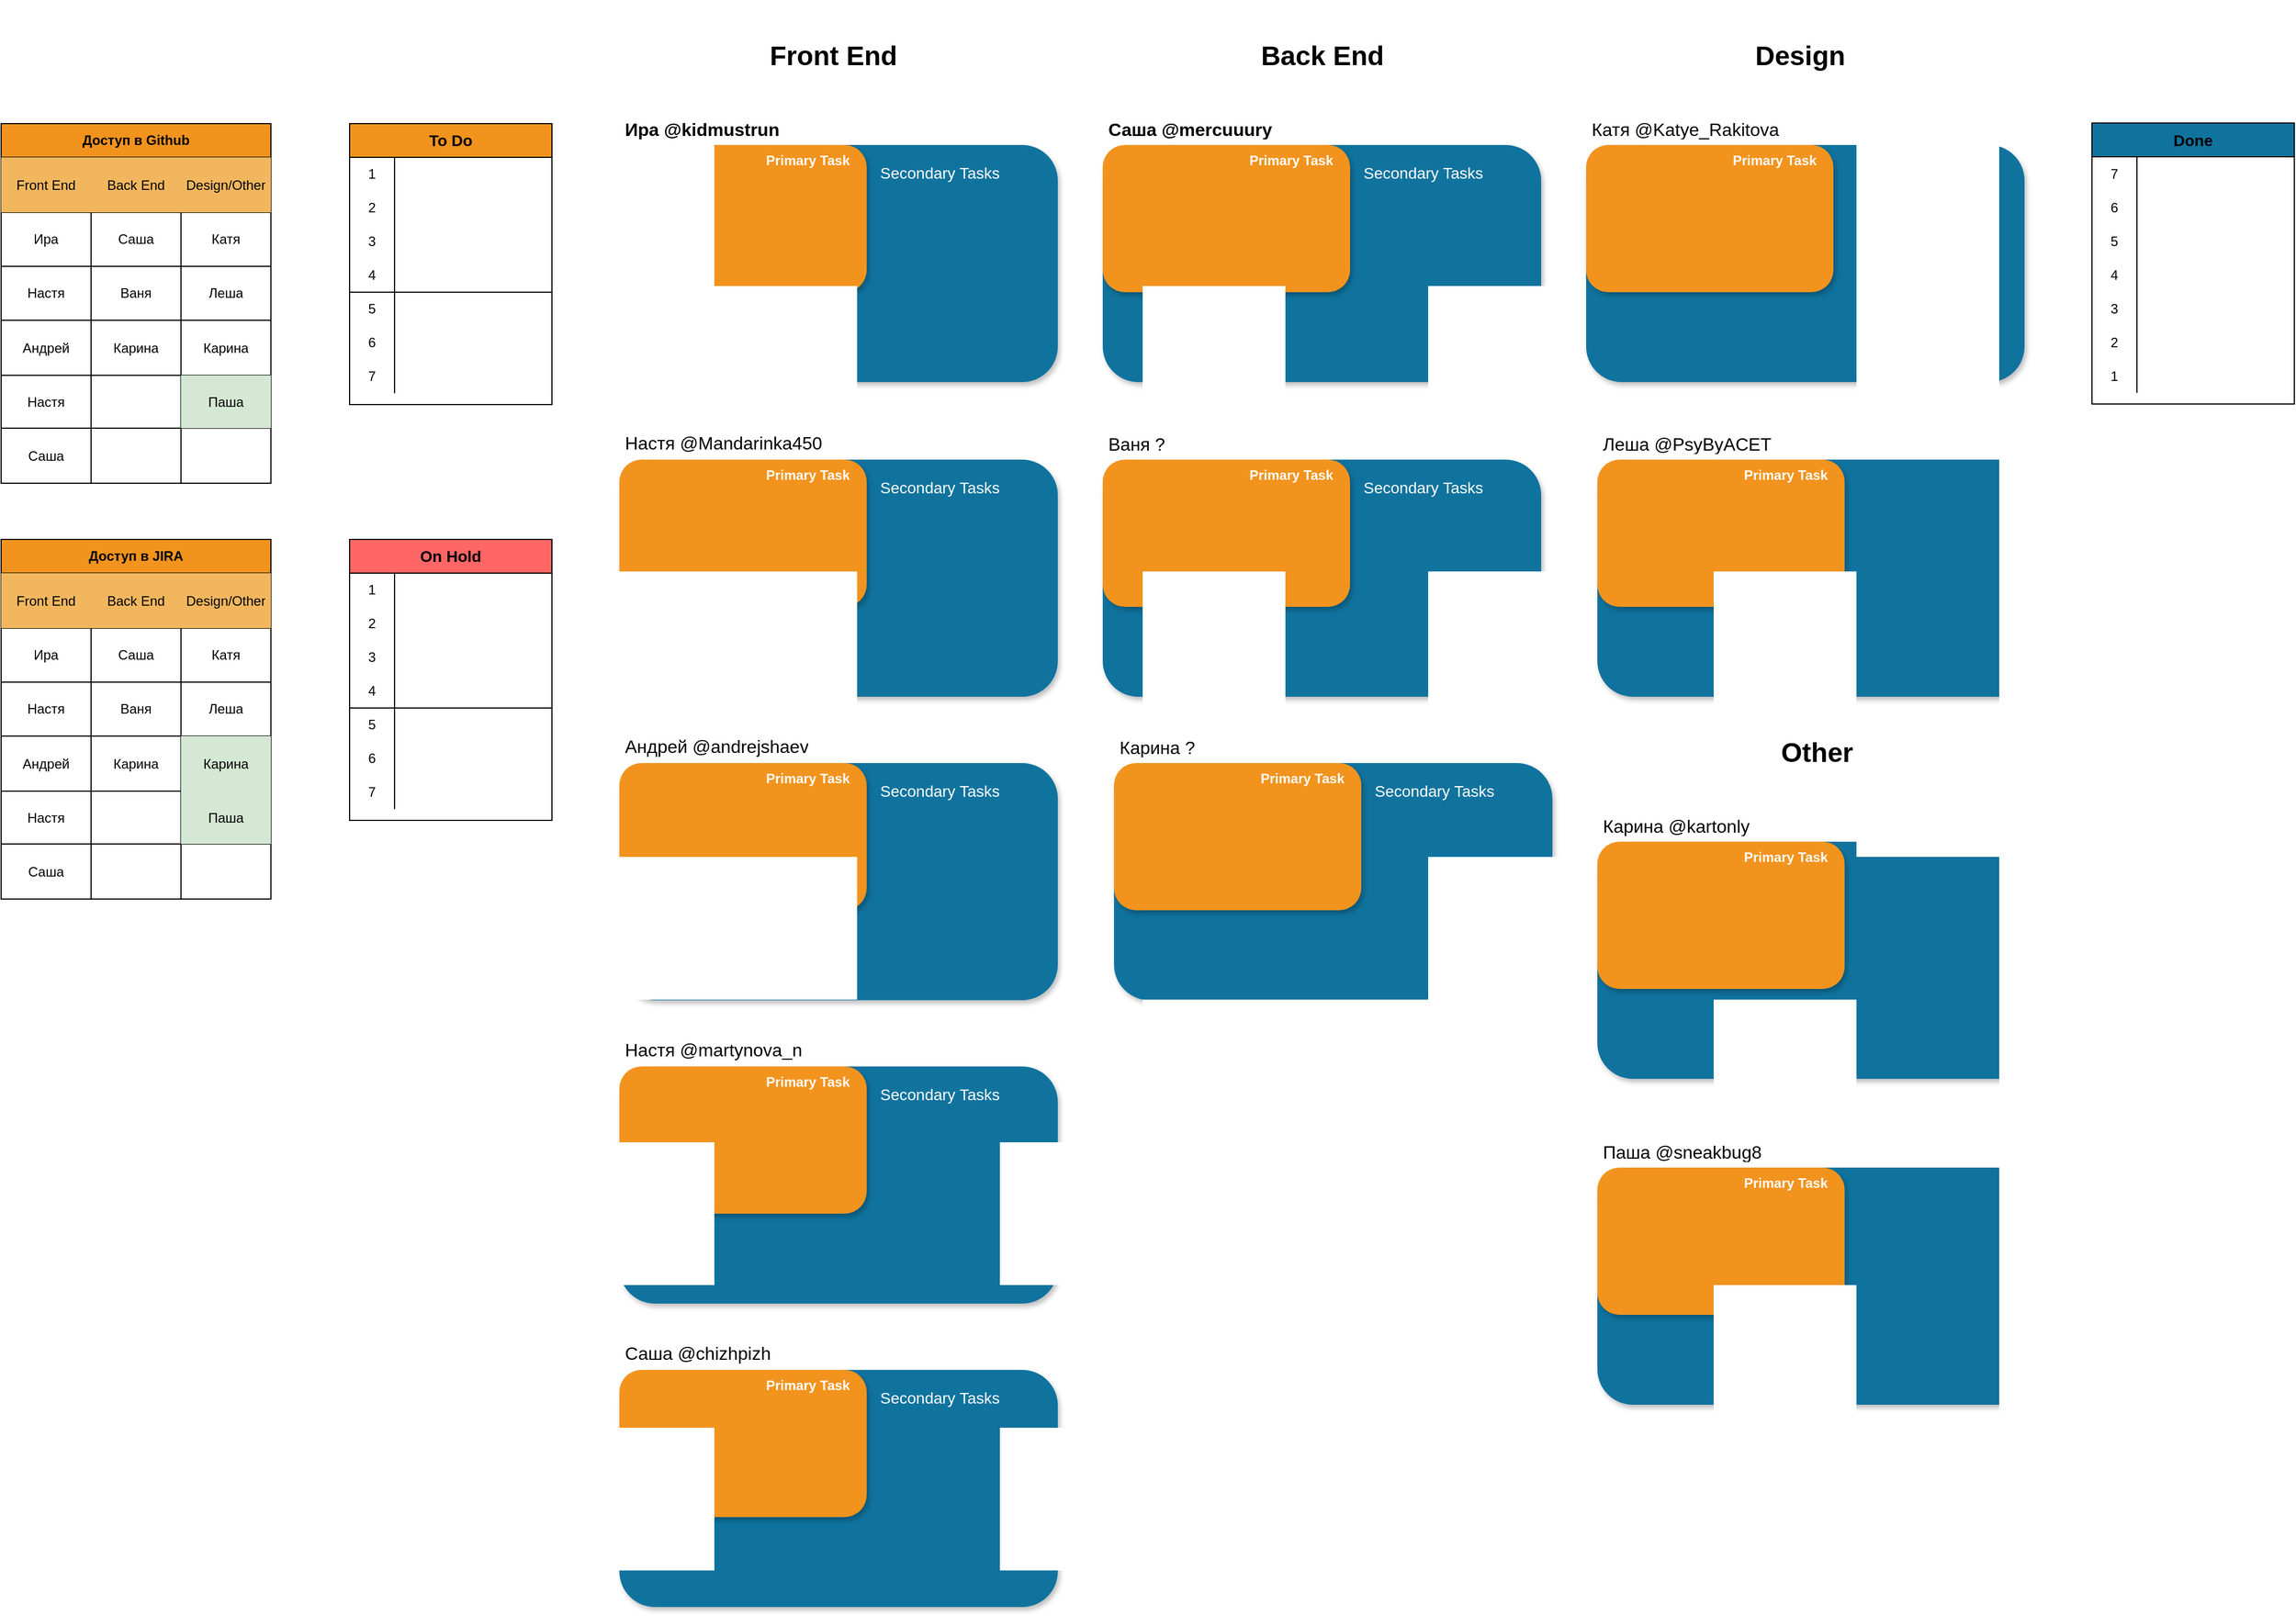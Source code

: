 <mxfile version="13.7.3" type="device"><diagram name="Page-1" id="fbcf5db9-b524-4cd4-e4f3-379dc89c3999"><mxGraphModel dx="3369" dy="1460" grid="1" gridSize="10" guides="1" tooltips="1" connect="1" arrows="1" fold="1" page="1" pageScale="1" pageWidth="850" pageHeight="1100" background="#ffffff" math="0" shadow="0"><root><mxCell id="0"/><mxCell id="1" parent="0"/><mxCell id="2a0f93b5c73ef8e7-5" value="2" style="text;html=1;strokeColor=none;fillColor=none;align=center;verticalAlign=middle;whiteSpace=wrap;fontSize=30;fontColor=#FFFFFF;" parent="1" vertex="1"><mxGeometry x="350" y="283" width="40" height="20" as="geometry"/></mxCell><mxCell id="2p5blKuNASefWtRlKCF7-4" value="&lt;h1&gt;&lt;span&gt;&lt;font style=&quot;font-size: 12px&quot;&gt;Secondary Tasks&lt;/font&gt;&lt;/span&gt;&lt;br&gt;&lt;/h1&gt;" style="text;html=1;spacing=5;spacingTop=-20;whiteSpace=wrap;overflow=hidden;strokeColor=none;strokeWidth=4;fillColor=none;gradientColor=#007FFF;fontSize=9;fontColor=#FFFFFF;align=left;" parent="1" vertex="1"><mxGeometry x="320" y="20" width="160" height="30" as="geometry"/></mxCell><mxCell id="2p5blKuNASefWtRlKCF7-14" value="&lt;font color=&quot;#000000&quot;&gt;To Do&lt;/font&gt;" style="shape=table;html=1;whiteSpace=wrap;startSize=30;container=1;collapsible=0;childLayout=tableLayout;fixedRows=1;rowLines=0;fontStyle=1;align=center;fontSize=14;fontColor=#FFFFFF;fillColor=#F2931E;" parent="1" vertex="1"><mxGeometry x="-320" y="120" width="180" height="250" as="geometry"/></mxCell><mxCell id="2p5blKuNASefWtRlKCF7-15" value="" style="shape=partialRectangle;html=1;whiteSpace=wrap;collapsible=0;dropTarget=0;pointerEvents=0;fillColor=none;top=0;left=0;bottom=1;right=0;points=[[0,0.5],[1,0.5]];portConstraint=eastwest;strokeColor=none;" parent="2p5blKuNASefWtRlKCF7-14" vertex="1"><mxGeometry y="30" width="180" height="30" as="geometry"/></mxCell><mxCell id="2p5blKuNASefWtRlKCF7-16" value="1" style="shape=partialRectangle;html=1;whiteSpace=wrap;connectable=0;fillColor=none;top=0;left=0;bottom=0;right=0;overflow=hidden;strokeColor=none;" parent="2p5blKuNASefWtRlKCF7-15" vertex="1"><mxGeometry width="40" height="30" as="geometry"/></mxCell><mxCell id="2p5blKuNASefWtRlKCF7-17" value="&amp;nbsp;" style="shape=partialRectangle;html=1;whiteSpace=wrap;connectable=0;fillColor=none;top=0;left=0;bottom=0;right=0;align=left;spacingLeft=6;overflow=hidden;strokeColor=none;" parent="2p5blKuNASefWtRlKCF7-15" vertex="1"><mxGeometry x="40" width="140" height="30" as="geometry"/></mxCell><mxCell id="2p5blKuNASefWtRlKCF7-31" style="shape=partialRectangle;html=1;whiteSpace=wrap;collapsible=0;dropTarget=0;pointerEvents=0;fillColor=none;top=0;left=0;bottom=1;right=0;points=[[0,0.5],[1,0.5]];portConstraint=eastwest;strokeColor=none;" parent="2p5blKuNASefWtRlKCF7-14" vertex="1"><mxGeometry y="60" width="180" height="30" as="geometry"/></mxCell><mxCell id="2p5blKuNASefWtRlKCF7-32" value="2" style="shape=partialRectangle;html=1;whiteSpace=wrap;connectable=0;fillColor=none;top=0;left=0;bottom=0;right=0;overflow=hidden;strokeColor=none;" parent="2p5blKuNASefWtRlKCF7-31" vertex="1"><mxGeometry width="40" height="30" as="geometry"/></mxCell><mxCell id="2p5blKuNASefWtRlKCF7-33" value="&amp;nbsp;" style="shape=partialRectangle;html=1;whiteSpace=wrap;connectable=0;fillColor=none;top=0;left=0;bottom=0;right=0;align=left;spacingLeft=6;overflow=hidden;strokeColor=none;" parent="2p5blKuNASefWtRlKCF7-31" vertex="1"><mxGeometry x="40" width="140" height="30" as="geometry"/></mxCell><mxCell id="2p5blKuNASefWtRlKCF7-28" style="shape=partialRectangle;html=1;whiteSpace=wrap;collapsible=0;dropTarget=0;pointerEvents=0;fillColor=none;top=0;left=0;bottom=1;right=0;points=[[0,0.5],[1,0.5]];portConstraint=eastwest;strokeColor=none;" parent="2p5blKuNASefWtRlKCF7-14" vertex="1"><mxGeometry y="90" width="180" height="30" as="geometry"/></mxCell><mxCell id="2p5blKuNASefWtRlKCF7-29" value="3" style="shape=partialRectangle;html=1;whiteSpace=wrap;connectable=0;fillColor=none;top=0;left=0;bottom=0;right=0;overflow=hidden;strokeColor=none;" parent="2p5blKuNASefWtRlKCF7-28" vertex="1"><mxGeometry width="40" height="30" as="geometry"/></mxCell><mxCell id="2p5blKuNASefWtRlKCF7-30" value="&amp;nbsp;" style="shape=partialRectangle;html=1;whiteSpace=wrap;connectable=0;top=0;left=0;bottom=0;right=0;align=left;spacingLeft=6;overflow=hidden;fillColor=none;" parent="2p5blKuNASefWtRlKCF7-28" vertex="1"><mxGeometry x="40" width="140" height="30" as="geometry"/></mxCell><mxCell id="2p5blKuNASefWtRlKCF7-25" style="shape=partialRectangle;html=1;whiteSpace=wrap;collapsible=0;dropTarget=0;pointerEvents=0;fillColor=none;top=0;left=0;bottom=1;right=0;points=[[0,0.5],[1,0.5]];portConstraint=eastwest;" parent="2p5blKuNASefWtRlKCF7-14" vertex="1"><mxGeometry y="120" width="180" height="30" as="geometry"/></mxCell><mxCell id="2p5blKuNASefWtRlKCF7-26" value="4" style="shape=partialRectangle;html=1;whiteSpace=wrap;connectable=0;fillColor=none;top=0;left=0;bottom=0;right=0;overflow=hidden;" parent="2p5blKuNASefWtRlKCF7-25" vertex="1"><mxGeometry width="40" height="30" as="geometry"/></mxCell><mxCell id="2p5blKuNASefWtRlKCF7-27" style="shape=partialRectangle;html=1;whiteSpace=wrap;connectable=0;fillColor=none;top=0;left=0;bottom=0;right=0;align=left;spacingLeft=6;overflow=hidden;" parent="2p5blKuNASefWtRlKCF7-25" vertex="1"><mxGeometry x="40" width="140" height="30" as="geometry"/></mxCell><mxCell id="2p5blKuNASefWtRlKCF7-18" value="" style="shape=partialRectangle;html=1;whiteSpace=wrap;collapsible=0;dropTarget=0;pointerEvents=0;fillColor=none;top=0;left=0;bottom=0;right=0;points=[[0,0.5],[1,0.5]];portConstraint=eastwest;" parent="2p5blKuNASefWtRlKCF7-14" vertex="1"><mxGeometry y="150" width="180" height="30" as="geometry"/></mxCell><mxCell id="2p5blKuNASefWtRlKCF7-19" value="5" style="shape=partialRectangle;html=1;whiteSpace=wrap;connectable=0;fillColor=none;top=0;left=0;bottom=0;right=0;overflow=hidden;" parent="2p5blKuNASefWtRlKCF7-18" vertex="1"><mxGeometry width="40" height="30" as="geometry"/></mxCell><mxCell id="2p5blKuNASefWtRlKCF7-20" value="" style="shape=partialRectangle;html=1;whiteSpace=wrap;connectable=0;fillColor=none;top=0;left=0;bottom=0;right=0;align=left;spacingLeft=6;overflow=hidden;" parent="2p5blKuNASefWtRlKCF7-18" vertex="1"><mxGeometry x="40" width="140" height="30" as="geometry"/></mxCell><mxCell id="2p5blKuNASefWtRlKCF7-21" value="" style="shape=partialRectangle;html=1;whiteSpace=wrap;collapsible=0;dropTarget=0;pointerEvents=0;fillColor=none;top=0;left=0;bottom=0;right=0;points=[[0,0.5],[1,0.5]];portConstraint=eastwest;" parent="2p5blKuNASefWtRlKCF7-14" vertex="1"><mxGeometry y="180" width="180" height="30" as="geometry"/></mxCell><mxCell id="2p5blKuNASefWtRlKCF7-22" value="6" style="shape=partialRectangle;html=1;whiteSpace=wrap;connectable=0;fillColor=none;top=0;left=0;bottom=0;right=0;overflow=hidden;" parent="2p5blKuNASefWtRlKCF7-21" vertex="1"><mxGeometry width="40" height="30" as="geometry"/></mxCell><mxCell id="2p5blKuNASefWtRlKCF7-23" value="" style="shape=partialRectangle;html=1;whiteSpace=wrap;connectable=0;fillColor=none;top=0;left=0;bottom=0;right=0;align=left;spacingLeft=6;overflow=hidden;" parent="2p5blKuNASefWtRlKCF7-21" vertex="1"><mxGeometry x="40" width="140" height="30" as="geometry"/></mxCell><mxCell id="2p5blKuNASefWtRlKCF7-36" style="shape=partialRectangle;html=1;whiteSpace=wrap;collapsible=0;dropTarget=0;pointerEvents=0;fillColor=none;top=0;left=0;bottom=0;right=0;points=[[0,0.5],[1,0.5]];portConstraint=eastwest;" parent="2p5blKuNASefWtRlKCF7-14" vertex="1"><mxGeometry y="210" width="180" height="30" as="geometry"/></mxCell><mxCell id="2p5blKuNASefWtRlKCF7-37" value="7" style="shape=partialRectangle;html=1;whiteSpace=wrap;connectable=0;fillColor=none;top=0;left=0;bottom=0;right=0;overflow=hidden;" parent="2p5blKuNASefWtRlKCF7-36" vertex="1"><mxGeometry width="40" height="30" as="geometry"/></mxCell><mxCell id="2p5blKuNASefWtRlKCF7-38" style="shape=partialRectangle;html=1;whiteSpace=wrap;connectable=0;fillColor=none;top=0;left=0;bottom=0;right=0;align=left;spacingLeft=6;overflow=hidden;" parent="2p5blKuNASefWtRlKCF7-36" vertex="1"><mxGeometry x="40" width="140" height="30" as="geometry"/></mxCell><mxCell id="2p5blKuNASefWtRlKCF7-62" value="" style="group" parent="1" vertex="1" connectable="0"><mxGeometry x="-80" y="120" width="390" height="230" as="geometry"/></mxCell><mxCell id="2a0f93b5c73ef8e7-4" value="" style="rounded=1;whiteSpace=wrap;html=1;strokeColor=none;strokeWidth=1;fillColor=#10739E;fontSize=13;fontColor=#FFFFFF;align=center;gradientColor=none;gradientDirection=east;verticalAlign=top;shadow=1;" parent="2p5blKuNASefWtRlKCF7-62" vertex="1"><mxGeometry y="19" width="390" height="211" as="geometry"/></mxCell><mxCell id="2a0f93b5c73ef8e7-2" value="" style="rounded=1;whiteSpace=wrap;html=1;strokeColor=none;strokeWidth=1;fillColor=#F2931E;fontSize=13;fontColor=#FFFFFF;align=center;gradientColor=none;gradientDirection=east;verticalAlign=top;shadow=1;" parent="2p5blKuNASefWtRlKCF7-62" vertex="1"><mxGeometry y="19" width="220" height="131" as="geometry"/></mxCell><mxCell id="2a0f93b5c73ef8e7-18" value="&lt;h1 style=&quot;font-size: 18px&quot;&gt;&amp;nbsp;&lt;/h1&gt;" style="text;html=1;spacing=5;spacingTop=-20;whiteSpace=wrap;overflow=hidden;strokeColor=none;strokeWidth=4;fillColor=none;gradientColor=#007FFF;fontSize=18;fontColor=#FFFFFF;align=center;verticalAlign=middle;" parent="2p5blKuNASefWtRlKCF7-62" vertex="1"><mxGeometry x="10" y="50" width="200" height="100" as="geometry"/></mxCell><mxCell id="2p5blKuNASefWtRlKCF7-1" value="&lt;h1 style=&quot;font-size: 16px&quot;&gt;Ира&amp;nbsp;@kidmustrun&amp;nbsp;&lt;/h1&gt;" style="text;html=1;spacing=5;spacingTop=-20;whiteSpace=wrap;overflow=hidden;strokeColor=none;strokeWidth=4;fillColor=none;gradientColor=#007FFF;fontSize=16;align=left;verticalAlign=bottom;" parent="2p5blKuNASefWtRlKCF7-62" vertex="1"><mxGeometry width="210" height="19" as="geometry"/></mxCell><mxCell id="2p5blKuNASefWtRlKCF7-3" value="&lt;h1&gt;&lt;span&gt;&lt;font style=&quot;font-size: 12px&quot;&gt;Primary Task&lt;/font&gt;&lt;/span&gt;&lt;br&gt;&lt;/h1&gt;" style="text;html=1;spacing=5;spacingTop=-20;whiteSpace=wrap;overflow=hidden;strokeColor=none;strokeWidth=4;fillColor=none;gradientColor=#007FFF;fontSize=9;fontColor=#FFFFFF;align=right;" parent="2p5blKuNASefWtRlKCF7-62" vertex="1"><mxGeometry x="50" y="19" width="160" height="30" as="geometry"/></mxCell><mxCell id="2p5blKuNASefWtRlKCF7-8" value="Secondary Tasks" style="swimlane;fontStyle=0;childLayout=stackLayout;horizontal=1;startSize=26;fillColor=none;horizontalStack=0;resizeParent=1;resizeParentMax=0;resizeLast=0;collapsible=1;marginBottom=0;fontSize=14;align=left;fontColor=#FFFFFF;strokeColor=none;swimlaneLine=1;" parent="2p5blKuNASefWtRlKCF7-62" vertex="1"><mxGeometry x="230" y="30" width="150" height="190" as="geometry"><mxRectangle x="150" y="150" width="140" height="26" as="alternateBounds"/></mxGeometry></mxCell><mxCell id="2p5blKuNASefWtRlKCF7-9" value=" " style="text;strokeColor=none;fillColor=none;align=left;verticalAlign=top;spacingLeft=4;spacingRight=4;overflow=hidden;rotatable=0;points=[[0,0.5],[1,0.5]];portConstraint=eastwest;whiteSpace=wrap;fontColor=#FFFFFF;" parent="2p5blKuNASefWtRlKCF7-8" vertex="1"><mxGeometry y="26" width="150" height="34" as="geometry"/></mxCell><mxCell id="2p5blKuNASefWtRlKCF7-10" value=" " style="text;strokeColor=none;fillColor=none;align=left;verticalAlign=top;spacingLeft=4;spacingRight=4;overflow=hidden;rotatable=0;points=[[0,0.5],[1,0.5]];portConstraint=eastwest;whiteSpace=wrap;fontColor=#FFFFFF;" parent="2p5blKuNASefWtRlKCF7-8" vertex="1"><mxGeometry y="60" width="150" height="30" as="geometry"/></mxCell><mxCell id="2p5blKuNASefWtRlKCF7-11" value=" " style="text;strokeColor=none;fillColor=none;align=left;verticalAlign=top;spacingLeft=4;spacingRight=4;overflow=hidden;rotatable=0;points=[[0,0.5],[1,0.5]];portConstraint=eastwest;fontColor=#FFFFFF;" parent="2p5blKuNASefWtRlKCF7-8" vertex="1"><mxGeometry y="90" width="150" height="26" as="geometry"/></mxCell><mxCell id="2p5blKuNASefWtRlKCF7-12" value=" " style="text;strokeColor=none;fillColor=none;align=left;verticalAlign=top;spacingLeft=4;spacingRight=4;overflow=hidden;rotatable=0;points=[[0,0.5],[1,0.5]];portConstraint=eastwest;whiteSpace=wrap;fontColor=#FFFFFF;" parent="2p5blKuNASefWtRlKCF7-8" vertex="1"><mxGeometry y="116" width="150" height="44" as="geometry"/></mxCell><mxCell id="2p5blKuNASefWtRlKCF7-13" value=" " style="text;strokeColor=none;fillColor=none;align=left;verticalAlign=top;spacingLeft=4;spacingRight=4;overflow=hidden;rotatable=0;points=[[0,0.5],[1,0.5]];portConstraint=eastwest;whiteSpace=wrap;fontColor=#FFFFFF;" parent="2p5blKuNASefWtRlKCF7-8" vertex="1"><mxGeometry y="160" width="150" height="30" as="geometry"/></mxCell><mxCell id="idbEXUeSasephnp6o5TT-23" value="Front End" style="text;strokeColor=none;fillColor=none;html=1;fontSize=24;fontStyle=1;verticalAlign=middle;align=center;" vertex="1" parent="1"><mxGeometry x="60" y="40" width="100" height="40" as="geometry"/></mxCell><mxCell id="idbEXUeSasephnp6o5TT-25" value="" style="group" vertex="1" connectable="0" parent="1"><mxGeometry x="350" y="120" width="390" height="230" as="geometry"/></mxCell><mxCell id="idbEXUeSasephnp6o5TT-26" value="" style="rounded=1;whiteSpace=wrap;html=1;strokeColor=none;strokeWidth=1;fillColor=#10739E;fontSize=13;fontColor=#FFFFFF;align=center;gradientColor=none;gradientDirection=east;verticalAlign=top;shadow=1;" vertex="1" parent="idbEXUeSasephnp6o5TT-25"><mxGeometry y="19" width="390" height="211" as="geometry"/></mxCell><mxCell id="idbEXUeSasephnp6o5TT-27" value="" style="rounded=1;whiteSpace=wrap;html=1;strokeColor=none;strokeWidth=1;fillColor=#F2931E;fontSize=13;fontColor=#FFFFFF;align=center;gradientColor=none;gradientDirection=east;verticalAlign=top;shadow=1;" vertex="1" parent="idbEXUeSasephnp6o5TT-25"><mxGeometry y="19" width="220" height="131" as="geometry"/></mxCell><mxCell id="idbEXUeSasephnp6o5TT-28" value="&lt;h1 style=&quot;font-size: 18px&quot;&gt;&amp;nbsp;&lt;/h1&gt;" style="text;html=1;spacing=5;spacingTop=-20;whiteSpace=wrap;overflow=hidden;strokeColor=none;strokeWidth=4;fillColor=none;gradientColor=#007FFF;fontSize=18;fontColor=#FFFFFF;align=center;verticalAlign=middle;" vertex="1" parent="idbEXUeSasephnp6o5TT-25"><mxGeometry x="10" y="50" width="200" height="100" as="geometry"/></mxCell><mxCell id="idbEXUeSasephnp6o5TT-29" value="&lt;h1 style=&quot;font-size: 16px&quot;&gt;Саша&amp;nbsp;@mercuuury&lt;/h1&gt;" style="text;html=1;spacing=5;spacingTop=-20;whiteSpace=wrap;overflow=hidden;strokeColor=none;strokeWidth=4;fillColor=none;gradientColor=#007FFF;fontSize=16;align=left;verticalAlign=bottom;" vertex="1" parent="idbEXUeSasephnp6o5TT-25"><mxGeometry width="210" height="19" as="geometry"/></mxCell><mxCell id="idbEXUeSasephnp6o5TT-30" value="&lt;h1&gt;&lt;span&gt;&lt;font style=&quot;font-size: 12px&quot;&gt;Primary Task&lt;/font&gt;&lt;/span&gt;&lt;br&gt;&lt;/h1&gt;" style="text;html=1;spacing=5;spacingTop=-20;whiteSpace=wrap;overflow=hidden;strokeColor=none;strokeWidth=4;fillColor=none;gradientColor=#007FFF;fontSize=9;fontColor=#FFFFFF;align=right;" vertex="1" parent="idbEXUeSasephnp6o5TT-25"><mxGeometry x="50" y="19" width="160" height="30" as="geometry"/></mxCell><mxCell id="idbEXUeSasephnp6o5TT-31" value="Secondary Tasks" style="swimlane;fontStyle=0;childLayout=stackLayout;horizontal=1;startSize=26;fillColor=none;horizontalStack=0;resizeParent=1;resizeParentMax=0;resizeLast=0;collapsible=1;marginBottom=0;fontSize=14;align=left;fontColor=#FFFFFF;strokeColor=none;swimlaneLine=1;" vertex="1" parent="idbEXUeSasephnp6o5TT-25"><mxGeometry x="230" y="30" width="150" height="190" as="geometry"><mxRectangle x="150" y="150" width="140" height="26" as="alternateBounds"/></mxGeometry></mxCell><mxCell id="idbEXUeSasephnp6o5TT-32" value=" " style="text;strokeColor=none;fillColor=none;align=left;verticalAlign=top;spacingLeft=4;spacingRight=4;overflow=hidden;rotatable=0;points=[[0,0.5],[1,0.5]];portConstraint=eastwest;whiteSpace=wrap;fontColor=#FFFFFF;" vertex="1" parent="idbEXUeSasephnp6o5TT-31"><mxGeometry y="26" width="150" height="34" as="geometry"/></mxCell><mxCell id="idbEXUeSasephnp6o5TT-33" value=" " style="text;strokeColor=none;fillColor=none;align=left;verticalAlign=top;spacingLeft=4;spacingRight=4;overflow=hidden;rotatable=0;points=[[0,0.5],[1,0.5]];portConstraint=eastwest;whiteSpace=wrap;fontColor=#FFFFFF;" vertex="1" parent="idbEXUeSasephnp6o5TT-31"><mxGeometry y="60" width="150" height="30" as="geometry"/></mxCell><mxCell id="idbEXUeSasephnp6o5TT-34" value=" " style="text;strokeColor=none;fillColor=none;align=left;verticalAlign=top;spacingLeft=4;spacingRight=4;overflow=hidden;rotatable=0;points=[[0,0.5],[1,0.5]];portConstraint=eastwest;fontColor=#FFFFFF;" vertex="1" parent="idbEXUeSasephnp6o5TT-31"><mxGeometry y="90" width="150" height="26" as="geometry"/></mxCell><mxCell id="idbEXUeSasephnp6o5TT-35" value=" " style="text;strokeColor=none;fillColor=none;align=left;verticalAlign=top;spacingLeft=4;spacingRight=4;overflow=hidden;rotatable=0;points=[[0,0.5],[1,0.5]];portConstraint=eastwest;whiteSpace=wrap;fontColor=#FFFFFF;" vertex="1" parent="idbEXUeSasephnp6o5TT-31"><mxGeometry y="116" width="150" height="44" as="geometry"/></mxCell><mxCell id="idbEXUeSasephnp6o5TT-36" value=" " style="text;strokeColor=none;fillColor=none;align=left;verticalAlign=top;spacingLeft=4;spacingRight=4;overflow=hidden;rotatable=0;points=[[0,0.5],[1,0.5]];portConstraint=eastwest;whiteSpace=wrap;fontColor=#FFFFFF;" vertex="1" parent="idbEXUeSasephnp6o5TT-31"><mxGeometry y="160" width="150" height="30" as="geometry"/></mxCell><mxCell id="idbEXUeSasephnp6o5TT-37" value="Back End" style="text;strokeColor=none;fillColor=none;html=1;fontSize=24;fontStyle=1;verticalAlign=middle;align=center;" vertex="1" parent="1"><mxGeometry x="495" y="40" width="100" height="40" as="geometry"/></mxCell><mxCell id="idbEXUeSasephnp6o5TT-38" value="Design" style="text;strokeColor=none;fillColor=none;html=1;fontSize=24;fontStyle=1;verticalAlign=middle;align=center;" vertex="1" parent="1"><mxGeometry x="920" y="40" width="100" height="40" as="geometry"/></mxCell><mxCell id="idbEXUeSasephnp6o5TT-39" value="Other" style="text;strokeColor=none;fillColor=none;html=1;fontSize=24;fontStyle=1;verticalAlign=middle;align=center;" vertex="1" parent="1"><mxGeometry x="935" y="660" width="100" height="40" as="geometry"/></mxCell><mxCell id="idbEXUeSasephnp6o5TT-1" value="&lt;font color=&quot;#000000&quot;&gt;On Hold&lt;/font&gt;" style="shape=table;html=1;whiteSpace=wrap;startSize=30;container=1;collapsible=0;childLayout=tableLayout;fixedRows=1;rowLines=0;fontStyle=1;align=center;fontSize=14;fontColor=#FFFFFF;fillColor=#FF6666;" vertex="1" parent="1"><mxGeometry x="-320" y="490" width="180" height="250" as="geometry"/></mxCell><mxCell id="idbEXUeSasephnp6o5TT-2" value="" style="shape=partialRectangle;html=1;whiteSpace=wrap;collapsible=0;dropTarget=0;pointerEvents=0;fillColor=none;top=0;left=0;bottom=1;right=0;points=[[0,0.5],[1,0.5]];portConstraint=eastwest;strokeColor=none;" vertex="1" parent="idbEXUeSasephnp6o5TT-1"><mxGeometry y="30" width="180" height="30" as="geometry"/></mxCell><mxCell id="idbEXUeSasephnp6o5TT-3" value="1" style="shape=partialRectangle;html=1;whiteSpace=wrap;connectable=0;fillColor=none;top=0;left=0;bottom=0;right=0;overflow=hidden;strokeColor=none;" vertex="1" parent="idbEXUeSasephnp6o5TT-2"><mxGeometry width="40" height="30" as="geometry"/></mxCell><mxCell id="idbEXUeSasephnp6o5TT-4" value="&amp;nbsp;" style="shape=partialRectangle;html=1;whiteSpace=wrap;connectable=0;fillColor=none;top=0;left=0;bottom=0;right=0;align=left;spacingLeft=6;overflow=hidden;strokeColor=none;" vertex="1" parent="idbEXUeSasephnp6o5TT-2"><mxGeometry x="40" width="140" height="30" as="geometry"/></mxCell><mxCell id="idbEXUeSasephnp6o5TT-5" style="shape=partialRectangle;html=1;whiteSpace=wrap;collapsible=0;dropTarget=0;pointerEvents=0;fillColor=none;top=0;left=0;bottom=1;right=0;points=[[0,0.5],[1,0.5]];portConstraint=eastwest;strokeColor=none;" vertex="1" parent="idbEXUeSasephnp6o5TT-1"><mxGeometry y="60" width="180" height="30" as="geometry"/></mxCell><mxCell id="idbEXUeSasephnp6o5TT-6" value="2" style="shape=partialRectangle;html=1;whiteSpace=wrap;connectable=0;fillColor=none;top=0;left=0;bottom=0;right=0;overflow=hidden;strokeColor=none;" vertex="1" parent="idbEXUeSasephnp6o5TT-5"><mxGeometry width="40" height="30" as="geometry"/></mxCell><mxCell id="idbEXUeSasephnp6o5TT-7" value="&amp;nbsp;" style="shape=partialRectangle;html=1;whiteSpace=wrap;connectable=0;fillColor=none;top=0;left=0;bottom=0;right=0;align=left;spacingLeft=6;overflow=hidden;strokeColor=none;" vertex="1" parent="idbEXUeSasephnp6o5TT-5"><mxGeometry x="40" width="140" height="30" as="geometry"/></mxCell><mxCell id="idbEXUeSasephnp6o5TT-8" style="shape=partialRectangle;html=1;whiteSpace=wrap;collapsible=0;dropTarget=0;pointerEvents=0;fillColor=none;top=0;left=0;bottom=1;right=0;points=[[0,0.5],[1,0.5]];portConstraint=eastwest;strokeColor=none;" vertex="1" parent="idbEXUeSasephnp6o5TT-1"><mxGeometry y="90" width="180" height="30" as="geometry"/></mxCell><mxCell id="idbEXUeSasephnp6o5TT-9" value="3" style="shape=partialRectangle;html=1;whiteSpace=wrap;connectable=0;fillColor=none;top=0;left=0;bottom=0;right=0;overflow=hidden;strokeColor=none;" vertex="1" parent="idbEXUeSasephnp6o5TT-8"><mxGeometry width="40" height="30" as="geometry"/></mxCell><mxCell id="idbEXUeSasephnp6o5TT-10" value="&amp;nbsp;" style="shape=partialRectangle;html=1;whiteSpace=wrap;connectable=0;top=0;left=0;bottom=0;right=0;align=left;spacingLeft=6;overflow=hidden;fillColor=none;" vertex="1" parent="idbEXUeSasephnp6o5TT-8"><mxGeometry x="40" width="140" height="30" as="geometry"/></mxCell><mxCell id="idbEXUeSasephnp6o5TT-11" style="shape=partialRectangle;html=1;whiteSpace=wrap;collapsible=0;dropTarget=0;pointerEvents=0;fillColor=none;top=0;left=0;bottom=1;right=0;points=[[0,0.5],[1,0.5]];portConstraint=eastwest;" vertex="1" parent="idbEXUeSasephnp6o5TT-1"><mxGeometry y="120" width="180" height="30" as="geometry"/></mxCell><mxCell id="idbEXUeSasephnp6o5TT-12" value="4" style="shape=partialRectangle;html=1;whiteSpace=wrap;connectable=0;fillColor=none;top=0;left=0;bottom=0;right=0;overflow=hidden;" vertex="1" parent="idbEXUeSasephnp6o5TT-11"><mxGeometry width="40" height="30" as="geometry"/></mxCell><mxCell id="idbEXUeSasephnp6o5TT-13" style="shape=partialRectangle;html=1;whiteSpace=wrap;connectable=0;fillColor=none;top=0;left=0;bottom=0;right=0;align=left;spacingLeft=6;overflow=hidden;" vertex="1" parent="idbEXUeSasephnp6o5TT-11"><mxGeometry x="40" width="140" height="30" as="geometry"/></mxCell><mxCell id="idbEXUeSasephnp6o5TT-14" value="" style="shape=partialRectangle;html=1;whiteSpace=wrap;collapsible=0;dropTarget=0;pointerEvents=0;fillColor=none;top=0;left=0;bottom=0;right=0;points=[[0,0.5],[1,0.5]];portConstraint=eastwest;" vertex="1" parent="idbEXUeSasephnp6o5TT-1"><mxGeometry y="150" width="180" height="30" as="geometry"/></mxCell><mxCell id="idbEXUeSasephnp6o5TT-15" value="5" style="shape=partialRectangle;html=1;whiteSpace=wrap;connectable=0;fillColor=none;top=0;left=0;bottom=0;right=0;overflow=hidden;" vertex="1" parent="idbEXUeSasephnp6o5TT-14"><mxGeometry width="40" height="30" as="geometry"/></mxCell><mxCell id="idbEXUeSasephnp6o5TT-16" value="" style="shape=partialRectangle;html=1;whiteSpace=wrap;connectable=0;fillColor=none;top=0;left=0;bottom=0;right=0;align=left;spacingLeft=6;overflow=hidden;" vertex="1" parent="idbEXUeSasephnp6o5TT-14"><mxGeometry x="40" width="140" height="30" as="geometry"/></mxCell><mxCell id="idbEXUeSasephnp6o5TT-17" value="" style="shape=partialRectangle;html=1;whiteSpace=wrap;collapsible=0;dropTarget=0;pointerEvents=0;fillColor=none;top=0;left=0;bottom=0;right=0;points=[[0,0.5],[1,0.5]];portConstraint=eastwest;" vertex="1" parent="idbEXUeSasephnp6o5TT-1"><mxGeometry y="180" width="180" height="30" as="geometry"/></mxCell><mxCell id="idbEXUeSasephnp6o5TT-18" value="6" style="shape=partialRectangle;html=1;whiteSpace=wrap;connectable=0;fillColor=none;top=0;left=0;bottom=0;right=0;overflow=hidden;" vertex="1" parent="idbEXUeSasephnp6o5TT-17"><mxGeometry width="40" height="30" as="geometry"/></mxCell><mxCell id="idbEXUeSasephnp6o5TT-19" value="" style="shape=partialRectangle;html=1;whiteSpace=wrap;connectable=0;fillColor=none;top=0;left=0;bottom=0;right=0;align=left;spacingLeft=6;overflow=hidden;" vertex="1" parent="idbEXUeSasephnp6o5TT-17"><mxGeometry x="40" width="140" height="30" as="geometry"/></mxCell><mxCell id="idbEXUeSasephnp6o5TT-20" style="shape=partialRectangle;html=1;whiteSpace=wrap;collapsible=0;dropTarget=0;pointerEvents=0;fillColor=none;top=0;left=0;bottom=0;right=0;points=[[0,0.5],[1,0.5]];portConstraint=eastwest;" vertex="1" parent="idbEXUeSasephnp6o5TT-1"><mxGeometry y="210" width="180" height="30" as="geometry"/></mxCell><mxCell id="idbEXUeSasephnp6o5TT-21" value="7" style="shape=partialRectangle;html=1;whiteSpace=wrap;connectable=0;fillColor=none;top=0;left=0;bottom=0;right=0;overflow=hidden;" vertex="1" parent="idbEXUeSasephnp6o5TT-20"><mxGeometry width="40" height="30" as="geometry"/></mxCell><mxCell id="idbEXUeSasephnp6o5TT-22" style="shape=partialRectangle;html=1;whiteSpace=wrap;connectable=0;fillColor=none;top=0;left=0;bottom=0;right=0;align=left;spacingLeft=6;overflow=hidden;" vertex="1" parent="idbEXUeSasephnp6o5TT-20"><mxGeometry x="40" width="140" height="30" as="geometry"/></mxCell><mxCell id="idbEXUeSasephnp6o5TT-50" value="" style="group" vertex="1" connectable="0" parent="1"><mxGeometry x="-80" y="400" width="390" height="230" as="geometry"/></mxCell><mxCell id="idbEXUeSasephnp6o5TT-51" value="" style="rounded=1;whiteSpace=wrap;html=1;strokeColor=none;strokeWidth=1;fillColor=#10739E;fontSize=13;fontColor=#FFFFFF;align=center;gradientColor=none;gradientDirection=east;verticalAlign=top;shadow=1;" vertex="1" parent="idbEXUeSasephnp6o5TT-50"><mxGeometry y="19" width="390" height="211" as="geometry"/></mxCell><mxCell id="idbEXUeSasephnp6o5TT-52" value="" style="rounded=1;whiteSpace=wrap;html=1;strokeColor=none;strokeWidth=1;fillColor=#F2931E;fontSize=13;fontColor=#FFFFFF;align=center;gradientColor=none;gradientDirection=east;verticalAlign=top;shadow=1;" vertex="1" parent="idbEXUeSasephnp6o5TT-50"><mxGeometry y="19" width="220" height="131" as="geometry"/></mxCell><mxCell id="idbEXUeSasephnp6o5TT-53" value="&lt;h1 style=&quot;font-size: 18px&quot;&gt;&amp;nbsp;&lt;/h1&gt;" style="text;html=1;spacing=5;spacingTop=-20;whiteSpace=wrap;overflow=hidden;strokeColor=none;strokeWidth=4;fillColor=none;gradientColor=#007FFF;fontSize=18;fontColor=#FFFFFF;align=center;verticalAlign=middle;" vertex="1" parent="idbEXUeSasephnp6o5TT-50"><mxGeometry x="10" y="50" width="200" height="100" as="geometry"/></mxCell><mxCell id="idbEXUeSasephnp6o5TT-54" value="Настя&amp;nbsp;@Mandarinka450" style="text;html=1;spacing=5;spacingTop=-20;whiteSpace=wrap;overflow=hidden;strokeColor=none;strokeWidth=4;fillColor=none;gradientColor=#007FFF;fontSize=16;align=left;verticalAlign=bottom;" vertex="1" parent="idbEXUeSasephnp6o5TT-50"><mxGeometry width="210" height="19" as="geometry"/></mxCell><mxCell id="idbEXUeSasephnp6o5TT-55" value="&lt;h1&gt;&lt;span&gt;&lt;font style=&quot;font-size: 12px&quot;&gt;Primary Task&lt;/font&gt;&lt;/span&gt;&lt;br&gt;&lt;/h1&gt;" style="text;html=1;spacing=5;spacingTop=-20;whiteSpace=wrap;overflow=hidden;strokeColor=none;strokeWidth=4;fillColor=none;gradientColor=#007FFF;fontSize=9;fontColor=#FFFFFF;align=right;" vertex="1" parent="idbEXUeSasephnp6o5TT-50"><mxGeometry x="50" y="19" width="160" height="30" as="geometry"/></mxCell><mxCell id="idbEXUeSasephnp6o5TT-56" value="Secondary Tasks" style="swimlane;fontStyle=0;childLayout=stackLayout;horizontal=1;startSize=26;fillColor=none;horizontalStack=0;resizeParent=1;resizeParentMax=0;resizeLast=0;collapsible=1;marginBottom=0;fontSize=14;align=left;fontColor=#FFFFFF;strokeColor=none;swimlaneLine=1;" vertex="1" parent="idbEXUeSasephnp6o5TT-50"><mxGeometry x="230" y="30" width="150" height="190" as="geometry"><mxRectangle x="150" y="150" width="140" height="26" as="alternateBounds"/></mxGeometry></mxCell><mxCell id="idbEXUeSasephnp6o5TT-57" value=" " style="text;strokeColor=none;fillColor=none;align=left;verticalAlign=top;spacingLeft=4;spacingRight=4;overflow=hidden;rotatable=0;points=[[0,0.5],[1,0.5]];portConstraint=eastwest;whiteSpace=wrap;fontColor=#FFFFFF;" vertex="1" parent="idbEXUeSasephnp6o5TT-56"><mxGeometry y="26" width="150" height="34" as="geometry"/></mxCell><mxCell id="idbEXUeSasephnp6o5TT-58" value=" " style="text;strokeColor=none;fillColor=none;align=left;verticalAlign=top;spacingLeft=4;spacingRight=4;overflow=hidden;rotatable=0;points=[[0,0.5],[1,0.5]];portConstraint=eastwest;whiteSpace=wrap;fontColor=#FFFFFF;" vertex="1" parent="idbEXUeSasephnp6o5TT-56"><mxGeometry y="60" width="150" height="30" as="geometry"/></mxCell><mxCell id="idbEXUeSasephnp6o5TT-59" value=" " style="text;strokeColor=none;fillColor=none;align=left;verticalAlign=top;spacingLeft=4;spacingRight=4;overflow=hidden;rotatable=0;points=[[0,0.5],[1,0.5]];portConstraint=eastwest;fontColor=#FFFFFF;" vertex="1" parent="idbEXUeSasephnp6o5TT-56"><mxGeometry y="90" width="150" height="26" as="geometry"/></mxCell><mxCell id="idbEXUeSasephnp6o5TT-60" value=" " style="text;strokeColor=none;fillColor=none;align=left;verticalAlign=top;spacingLeft=4;spacingRight=4;overflow=hidden;rotatable=0;points=[[0,0.5],[1,0.5]];portConstraint=eastwest;whiteSpace=wrap;fontColor=#FFFFFF;" vertex="1" parent="idbEXUeSasephnp6o5TT-56"><mxGeometry y="116" width="150" height="44" as="geometry"/></mxCell><mxCell id="idbEXUeSasephnp6o5TT-61" value=" " style="text;strokeColor=none;fillColor=none;align=left;verticalAlign=top;spacingLeft=4;spacingRight=4;overflow=hidden;rotatable=0;points=[[0,0.5],[1,0.5]];portConstraint=eastwest;whiteSpace=wrap;fontColor=#FFFFFF;" vertex="1" parent="idbEXUeSasephnp6o5TT-56"><mxGeometry y="160" width="150" height="30" as="geometry"/></mxCell><mxCell id="idbEXUeSasephnp6o5TT-62" value="" style="group" vertex="1" connectable="0" parent="1"><mxGeometry x="-80" y="670" width="390" height="230" as="geometry"/></mxCell><mxCell id="idbEXUeSasephnp6o5TT-63" value="" style="rounded=1;whiteSpace=wrap;html=1;strokeColor=none;strokeWidth=1;fillColor=#10739E;fontSize=13;fontColor=#FFFFFF;align=center;gradientColor=none;gradientDirection=east;verticalAlign=top;shadow=1;" vertex="1" parent="idbEXUeSasephnp6o5TT-62"><mxGeometry y="19" width="390" height="211" as="geometry"/></mxCell><mxCell id="idbEXUeSasephnp6o5TT-64" value="" style="rounded=1;whiteSpace=wrap;html=1;strokeColor=none;strokeWidth=1;fillColor=#F2931E;fontSize=13;fontColor=#FFFFFF;align=center;gradientColor=none;gradientDirection=east;verticalAlign=top;shadow=1;" vertex="1" parent="idbEXUeSasephnp6o5TT-62"><mxGeometry y="19" width="220" height="131" as="geometry"/></mxCell><mxCell id="idbEXUeSasephnp6o5TT-65" value="&lt;h1 style=&quot;font-size: 18px&quot;&gt;&amp;nbsp;&lt;/h1&gt;" style="text;html=1;spacing=5;spacingTop=-20;whiteSpace=wrap;overflow=hidden;strokeColor=none;strokeWidth=4;fillColor=none;gradientColor=#007FFF;fontSize=18;fontColor=#FFFFFF;align=center;verticalAlign=middle;" vertex="1" parent="idbEXUeSasephnp6o5TT-62"><mxGeometry x="10" y="50" width="200" height="100" as="geometry"/></mxCell><mxCell id="idbEXUeSasephnp6o5TT-66" value="Андрей&amp;nbsp;@andrejshaev" style="text;html=1;spacing=5;spacingTop=-20;whiteSpace=wrap;overflow=hidden;strokeColor=none;strokeWidth=4;fillColor=none;gradientColor=#007FFF;fontSize=16;align=left;verticalAlign=bottom;" vertex="1" parent="idbEXUeSasephnp6o5TT-62"><mxGeometry width="210" height="19" as="geometry"/></mxCell><mxCell id="idbEXUeSasephnp6o5TT-67" value="&lt;h1&gt;&lt;span&gt;&lt;font style=&quot;font-size: 12px&quot;&gt;Primary Task&lt;/font&gt;&lt;/span&gt;&lt;br&gt;&lt;/h1&gt;" style="text;html=1;spacing=5;spacingTop=-20;whiteSpace=wrap;overflow=hidden;strokeColor=none;strokeWidth=4;fillColor=none;gradientColor=#007FFF;fontSize=9;fontColor=#FFFFFF;align=right;" vertex="1" parent="idbEXUeSasephnp6o5TT-62"><mxGeometry x="50" y="19" width="160" height="30" as="geometry"/></mxCell><mxCell id="idbEXUeSasephnp6o5TT-68" value="Secondary Tasks" style="swimlane;fontStyle=0;childLayout=stackLayout;horizontal=1;startSize=26;fillColor=none;horizontalStack=0;resizeParent=1;resizeParentMax=0;resizeLast=0;collapsible=1;marginBottom=0;fontSize=14;align=left;fontColor=#FFFFFF;strokeColor=none;swimlaneLine=1;" vertex="1" parent="idbEXUeSasephnp6o5TT-62"><mxGeometry x="230" y="30" width="150" height="190" as="geometry"><mxRectangle x="150" y="150" width="140" height="26" as="alternateBounds"/></mxGeometry></mxCell><mxCell id="idbEXUeSasephnp6o5TT-69" value=" " style="text;strokeColor=none;fillColor=none;align=left;verticalAlign=top;spacingLeft=4;spacingRight=4;overflow=hidden;rotatable=0;points=[[0,0.5],[1,0.5]];portConstraint=eastwest;whiteSpace=wrap;fontColor=#FFFFFF;" vertex="1" parent="idbEXUeSasephnp6o5TT-68"><mxGeometry y="26" width="150" height="34" as="geometry"/></mxCell><mxCell id="idbEXUeSasephnp6o5TT-70" value=" " style="text;strokeColor=none;fillColor=none;align=left;verticalAlign=top;spacingLeft=4;spacingRight=4;overflow=hidden;rotatable=0;points=[[0,0.5],[1,0.5]];portConstraint=eastwest;whiteSpace=wrap;fontColor=#FFFFFF;" vertex="1" parent="idbEXUeSasephnp6o5TT-68"><mxGeometry y="60" width="150" height="30" as="geometry"/></mxCell><mxCell id="idbEXUeSasephnp6o5TT-71" value=" " style="text;strokeColor=none;fillColor=none;align=left;verticalAlign=top;spacingLeft=4;spacingRight=4;overflow=hidden;rotatable=0;points=[[0,0.5],[1,0.5]];portConstraint=eastwest;fontColor=#FFFFFF;" vertex="1" parent="idbEXUeSasephnp6o5TT-68"><mxGeometry y="90" width="150" height="26" as="geometry"/></mxCell><mxCell id="idbEXUeSasephnp6o5TT-72" value=" " style="text;strokeColor=none;fillColor=none;align=left;verticalAlign=top;spacingLeft=4;spacingRight=4;overflow=hidden;rotatable=0;points=[[0,0.5],[1,0.5]];portConstraint=eastwest;whiteSpace=wrap;fontColor=#FFFFFF;" vertex="1" parent="idbEXUeSasephnp6o5TT-68"><mxGeometry y="116" width="150" height="44" as="geometry"/></mxCell><mxCell id="idbEXUeSasephnp6o5TT-73" value=" " style="text;strokeColor=none;fillColor=none;align=left;verticalAlign=top;spacingLeft=4;spacingRight=4;overflow=hidden;rotatable=0;points=[[0,0.5],[1,0.5]];portConstraint=eastwest;whiteSpace=wrap;fontColor=#FFFFFF;" vertex="1" parent="idbEXUeSasephnp6o5TT-68"><mxGeometry y="160" width="150" height="30" as="geometry"/></mxCell><mxCell id="idbEXUeSasephnp6o5TT-74" value="" style="group" vertex="1" connectable="0" parent="1"><mxGeometry x="-80" y="940" width="390" height="230" as="geometry"/></mxCell><mxCell id="idbEXUeSasephnp6o5TT-75" value="" style="rounded=1;whiteSpace=wrap;html=1;strokeColor=none;strokeWidth=1;fillColor=#10739E;fontSize=13;fontColor=#FFFFFF;align=center;gradientColor=none;gradientDirection=east;verticalAlign=top;shadow=1;" vertex="1" parent="idbEXUeSasephnp6o5TT-74"><mxGeometry y="19" width="390" height="211" as="geometry"/></mxCell><mxCell id="idbEXUeSasephnp6o5TT-76" value="" style="rounded=1;whiteSpace=wrap;html=1;strokeColor=none;strokeWidth=1;fillColor=#F2931E;fontSize=13;fontColor=#FFFFFF;align=center;gradientColor=none;gradientDirection=east;verticalAlign=top;shadow=1;" vertex="1" parent="idbEXUeSasephnp6o5TT-74"><mxGeometry y="19" width="220" height="131" as="geometry"/></mxCell><mxCell id="idbEXUeSasephnp6o5TT-77" value="&lt;h1 style=&quot;font-size: 18px&quot;&gt;&amp;nbsp;&lt;/h1&gt;" style="text;html=1;spacing=5;spacingTop=-20;whiteSpace=wrap;overflow=hidden;strokeColor=none;strokeWidth=4;fillColor=none;gradientColor=#007FFF;fontSize=18;fontColor=#FFFFFF;align=center;verticalAlign=middle;" vertex="1" parent="idbEXUeSasephnp6o5TT-74"><mxGeometry x="10" y="50" width="200" height="100" as="geometry"/></mxCell><mxCell id="idbEXUeSasephnp6o5TT-78" value="Настя&amp;nbsp;@martynova_n" style="text;html=1;spacing=5;spacingTop=-20;whiteSpace=wrap;overflow=hidden;strokeColor=none;strokeWidth=4;fillColor=none;gradientColor=#007FFF;fontSize=16;align=left;verticalAlign=bottom;" vertex="1" parent="idbEXUeSasephnp6o5TT-74"><mxGeometry width="210" height="19" as="geometry"/></mxCell><mxCell id="idbEXUeSasephnp6o5TT-79" value="&lt;h1&gt;&lt;span&gt;&lt;font style=&quot;font-size: 12px&quot;&gt;Primary Task&lt;/font&gt;&lt;/span&gt;&lt;br&gt;&lt;/h1&gt;" style="text;html=1;spacing=5;spacingTop=-20;whiteSpace=wrap;overflow=hidden;strokeColor=none;strokeWidth=4;fillColor=none;gradientColor=#007FFF;fontSize=9;fontColor=#FFFFFF;align=right;" vertex="1" parent="idbEXUeSasephnp6o5TT-74"><mxGeometry x="50" y="19" width="160" height="30" as="geometry"/></mxCell><mxCell id="idbEXUeSasephnp6o5TT-80" value="Secondary Tasks" style="swimlane;fontStyle=0;childLayout=stackLayout;horizontal=1;startSize=26;fillColor=none;horizontalStack=0;resizeParent=1;resizeParentMax=0;resizeLast=0;collapsible=1;marginBottom=0;fontSize=14;align=left;fontColor=#FFFFFF;strokeColor=none;swimlaneLine=1;" vertex="1" parent="idbEXUeSasephnp6o5TT-74"><mxGeometry x="230" y="30" width="150" height="190" as="geometry"><mxRectangle x="150" y="150" width="140" height="26" as="alternateBounds"/></mxGeometry></mxCell><mxCell id="idbEXUeSasephnp6o5TT-81" value=" " style="text;strokeColor=none;fillColor=none;align=left;verticalAlign=top;spacingLeft=4;spacingRight=4;overflow=hidden;rotatable=0;points=[[0,0.5],[1,0.5]];portConstraint=eastwest;whiteSpace=wrap;fontColor=#FFFFFF;" vertex="1" parent="idbEXUeSasephnp6o5TT-80"><mxGeometry y="26" width="150" height="34" as="geometry"/></mxCell><mxCell id="idbEXUeSasephnp6o5TT-82" value=" " style="text;strokeColor=none;fillColor=none;align=left;verticalAlign=top;spacingLeft=4;spacingRight=4;overflow=hidden;rotatable=0;points=[[0,0.5],[1,0.5]];portConstraint=eastwest;whiteSpace=wrap;fontColor=#FFFFFF;" vertex="1" parent="idbEXUeSasephnp6o5TT-80"><mxGeometry y="60" width="150" height="30" as="geometry"/></mxCell><mxCell id="idbEXUeSasephnp6o5TT-83" value=" " style="text;strokeColor=none;fillColor=none;align=left;verticalAlign=top;spacingLeft=4;spacingRight=4;overflow=hidden;rotatable=0;points=[[0,0.5],[1,0.5]];portConstraint=eastwest;fontColor=#FFFFFF;" vertex="1" parent="idbEXUeSasephnp6o5TT-80"><mxGeometry y="90" width="150" height="26" as="geometry"/></mxCell><mxCell id="idbEXUeSasephnp6o5TT-84" value=" " style="text;strokeColor=none;fillColor=none;align=left;verticalAlign=top;spacingLeft=4;spacingRight=4;overflow=hidden;rotatable=0;points=[[0,0.5],[1,0.5]];portConstraint=eastwest;whiteSpace=wrap;fontColor=#FFFFFF;" vertex="1" parent="idbEXUeSasephnp6o5TT-80"><mxGeometry y="116" width="150" height="44" as="geometry"/></mxCell><mxCell id="idbEXUeSasephnp6o5TT-85" value=" " style="text;strokeColor=none;fillColor=none;align=left;verticalAlign=top;spacingLeft=4;spacingRight=4;overflow=hidden;rotatable=0;points=[[0,0.5],[1,0.5]];portConstraint=eastwest;whiteSpace=wrap;fontColor=#FFFFFF;" vertex="1" parent="idbEXUeSasephnp6o5TT-80"><mxGeometry y="160" width="150" height="30" as="geometry"/></mxCell><mxCell id="idbEXUeSasephnp6o5TT-86" value="" style="group" vertex="1" connectable="0" parent="1"><mxGeometry x="-80" y="1210" width="390" height="230" as="geometry"/></mxCell><mxCell id="idbEXUeSasephnp6o5TT-87" value="" style="rounded=1;whiteSpace=wrap;html=1;strokeColor=none;strokeWidth=1;fillColor=#10739E;fontSize=13;fontColor=#FFFFFF;align=center;gradientColor=none;gradientDirection=east;verticalAlign=top;shadow=1;" vertex="1" parent="idbEXUeSasephnp6o5TT-86"><mxGeometry y="19" width="390" height="211" as="geometry"/></mxCell><mxCell id="idbEXUeSasephnp6o5TT-88" value="" style="rounded=1;whiteSpace=wrap;html=1;strokeColor=none;strokeWidth=1;fillColor=#F2931E;fontSize=13;fontColor=#FFFFFF;align=center;gradientColor=none;gradientDirection=east;verticalAlign=top;shadow=1;" vertex="1" parent="idbEXUeSasephnp6o5TT-86"><mxGeometry y="19" width="220" height="131" as="geometry"/></mxCell><mxCell id="idbEXUeSasephnp6o5TT-89" value="&lt;h1 style=&quot;font-size: 18px&quot;&gt;&amp;nbsp;&lt;/h1&gt;" style="text;html=1;spacing=5;spacingTop=-20;whiteSpace=wrap;overflow=hidden;strokeColor=none;strokeWidth=4;fillColor=none;gradientColor=#007FFF;fontSize=18;fontColor=#FFFFFF;align=center;verticalAlign=middle;" vertex="1" parent="idbEXUeSasephnp6o5TT-86"><mxGeometry x="10" y="50" width="200" height="100" as="geometry"/></mxCell><mxCell id="idbEXUeSasephnp6o5TT-90" value="Саша&amp;nbsp;@chizhpizh" style="text;html=1;spacing=5;spacingTop=-20;whiteSpace=wrap;overflow=hidden;strokeColor=none;strokeWidth=4;fillColor=none;gradientColor=#007FFF;fontSize=16;align=left;verticalAlign=bottom;" vertex="1" parent="idbEXUeSasephnp6o5TT-86"><mxGeometry width="210" height="19" as="geometry"/></mxCell><mxCell id="idbEXUeSasephnp6o5TT-91" value="&lt;h1&gt;&lt;span&gt;&lt;font style=&quot;font-size: 12px&quot;&gt;Primary Task&lt;/font&gt;&lt;/span&gt;&lt;br&gt;&lt;/h1&gt;" style="text;html=1;spacing=5;spacingTop=-20;whiteSpace=wrap;overflow=hidden;strokeColor=none;strokeWidth=4;fillColor=none;gradientColor=#007FFF;fontSize=9;fontColor=#FFFFFF;align=right;" vertex="1" parent="idbEXUeSasephnp6o5TT-86"><mxGeometry x="50" y="19" width="160" height="30" as="geometry"/></mxCell><mxCell id="idbEXUeSasephnp6o5TT-92" value="Secondary Tasks" style="swimlane;fontStyle=0;childLayout=stackLayout;horizontal=1;startSize=26;fillColor=none;horizontalStack=0;resizeParent=1;resizeParentMax=0;resizeLast=0;collapsible=1;marginBottom=0;fontSize=14;align=left;fontColor=#FFFFFF;strokeColor=none;swimlaneLine=1;" vertex="1" parent="idbEXUeSasephnp6o5TT-86"><mxGeometry x="230" y="30" width="150" height="190" as="geometry"><mxRectangle x="150" y="150" width="140" height="26" as="alternateBounds"/></mxGeometry></mxCell><mxCell id="idbEXUeSasephnp6o5TT-93" value=" " style="text;strokeColor=none;fillColor=none;align=left;verticalAlign=top;spacingLeft=4;spacingRight=4;overflow=hidden;rotatable=0;points=[[0,0.5],[1,0.5]];portConstraint=eastwest;whiteSpace=wrap;fontColor=#FFFFFF;" vertex="1" parent="idbEXUeSasephnp6o5TT-92"><mxGeometry y="26" width="150" height="34" as="geometry"/></mxCell><mxCell id="idbEXUeSasephnp6o5TT-94" value=" " style="text;strokeColor=none;fillColor=none;align=left;verticalAlign=top;spacingLeft=4;spacingRight=4;overflow=hidden;rotatable=0;points=[[0,0.5],[1,0.5]];portConstraint=eastwest;whiteSpace=wrap;fontColor=#FFFFFF;" vertex="1" parent="idbEXUeSasephnp6o5TT-92"><mxGeometry y="60" width="150" height="30" as="geometry"/></mxCell><mxCell id="idbEXUeSasephnp6o5TT-95" value=" " style="text;strokeColor=none;fillColor=none;align=left;verticalAlign=top;spacingLeft=4;spacingRight=4;overflow=hidden;rotatable=0;points=[[0,0.5],[1,0.5]];portConstraint=eastwest;fontColor=#FFFFFF;" vertex="1" parent="idbEXUeSasephnp6o5TT-92"><mxGeometry y="90" width="150" height="26" as="geometry"/></mxCell><mxCell id="idbEXUeSasephnp6o5TT-96" value=" " style="text;strokeColor=none;fillColor=none;align=left;verticalAlign=top;spacingLeft=4;spacingRight=4;overflow=hidden;rotatable=0;points=[[0,0.5],[1,0.5]];portConstraint=eastwest;whiteSpace=wrap;fontColor=#FFFFFF;" vertex="1" parent="idbEXUeSasephnp6o5TT-92"><mxGeometry y="116" width="150" height="44" as="geometry"/></mxCell><mxCell id="idbEXUeSasephnp6o5TT-97" value=" " style="text;strokeColor=none;fillColor=none;align=left;verticalAlign=top;spacingLeft=4;spacingRight=4;overflow=hidden;rotatable=0;points=[[0,0.5],[1,0.5]];portConstraint=eastwest;whiteSpace=wrap;fontColor=#FFFFFF;" vertex="1" parent="idbEXUeSasephnp6o5TT-92"><mxGeometry y="160" width="150" height="30" as="geometry"/></mxCell><mxCell id="idbEXUeSasephnp6o5TT-98" value="2" style="text;html=1;strokeColor=none;fillColor=none;align=center;verticalAlign=middle;whiteSpace=wrap;fontSize=30;fontColor=#FFFFFF;" vertex="1" parent="1"><mxGeometry x="350" y="563" width="40" height="20" as="geometry"/></mxCell><mxCell id="idbEXUeSasephnp6o5TT-99" value="" style="group" vertex="1" connectable="0" parent="1"><mxGeometry x="350" y="400" width="390" height="230" as="geometry"/></mxCell><mxCell id="idbEXUeSasephnp6o5TT-100" value="" style="rounded=1;whiteSpace=wrap;html=1;strokeColor=none;strokeWidth=1;fillColor=#10739E;fontSize=13;fontColor=#FFFFFF;align=center;gradientColor=none;gradientDirection=east;verticalAlign=top;shadow=1;" vertex="1" parent="idbEXUeSasephnp6o5TT-99"><mxGeometry y="19" width="390" height="211" as="geometry"/></mxCell><mxCell id="idbEXUeSasephnp6o5TT-101" value="" style="rounded=1;whiteSpace=wrap;html=1;strokeColor=none;strokeWidth=1;fillColor=#F2931E;fontSize=13;fontColor=#FFFFFF;align=center;gradientColor=none;gradientDirection=east;verticalAlign=top;shadow=1;" vertex="1" parent="idbEXUeSasephnp6o5TT-99"><mxGeometry y="19" width="220" height="131" as="geometry"/></mxCell><mxCell id="idbEXUeSasephnp6o5TT-102" value="&lt;h1 style=&quot;font-size: 18px&quot;&gt;&amp;nbsp;&lt;/h1&gt;" style="text;html=1;spacing=5;spacingTop=-20;whiteSpace=wrap;overflow=hidden;strokeColor=none;strokeWidth=4;fillColor=none;gradientColor=#007FFF;fontSize=18;fontColor=#FFFFFF;align=center;verticalAlign=middle;" vertex="1" parent="idbEXUeSasephnp6o5TT-99"><mxGeometry x="10" y="50" width="200" height="100" as="geometry"/></mxCell><mxCell id="idbEXUeSasephnp6o5TT-103" value="&lt;h1 style=&quot;font-size: 16px&quot;&gt;&lt;span style=&quot;font-weight: normal&quot;&gt;Ваня ?&lt;/span&gt;&lt;/h1&gt;" style="text;html=1;spacing=5;spacingTop=-20;whiteSpace=wrap;overflow=hidden;strokeColor=none;strokeWidth=4;fillColor=none;gradientColor=#007FFF;fontSize=16;align=left;verticalAlign=bottom;fontStyle=0" vertex="1" parent="idbEXUeSasephnp6o5TT-99"><mxGeometry width="210" height="19" as="geometry"/></mxCell><mxCell id="idbEXUeSasephnp6o5TT-104" value="&lt;h1&gt;&lt;span&gt;&lt;font style=&quot;font-size: 12px&quot;&gt;Primary Task&lt;/font&gt;&lt;/span&gt;&lt;br&gt;&lt;/h1&gt;" style="text;html=1;spacing=5;spacingTop=-20;whiteSpace=wrap;overflow=hidden;strokeColor=none;strokeWidth=4;fillColor=none;gradientColor=#007FFF;fontSize=9;fontColor=#FFFFFF;align=right;" vertex="1" parent="idbEXUeSasephnp6o5TT-99"><mxGeometry x="50" y="19" width="160" height="30" as="geometry"/></mxCell><mxCell id="idbEXUeSasephnp6o5TT-105" value="Secondary Tasks" style="swimlane;fontStyle=0;childLayout=stackLayout;horizontal=1;startSize=26;fillColor=none;horizontalStack=0;resizeParent=1;resizeParentMax=0;resizeLast=0;collapsible=1;marginBottom=0;fontSize=14;align=left;fontColor=#FFFFFF;strokeColor=none;swimlaneLine=1;" vertex="1" parent="idbEXUeSasephnp6o5TT-99"><mxGeometry x="230" y="30" width="150" height="190" as="geometry"><mxRectangle x="150" y="150" width="140" height="26" as="alternateBounds"/></mxGeometry></mxCell><mxCell id="idbEXUeSasephnp6o5TT-106" value=" " style="text;strokeColor=none;fillColor=none;align=left;verticalAlign=top;spacingLeft=4;spacingRight=4;overflow=hidden;rotatable=0;points=[[0,0.5],[1,0.5]];portConstraint=eastwest;whiteSpace=wrap;fontColor=#FFFFFF;" vertex="1" parent="idbEXUeSasephnp6o5TT-105"><mxGeometry y="26" width="150" height="34" as="geometry"/></mxCell><mxCell id="idbEXUeSasephnp6o5TT-107" value=" " style="text;strokeColor=none;fillColor=none;align=left;verticalAlign=top;spacingLeft=4;spacingRight=4;overflow=hidden;rotatable=0;points=[[0,0.5],[1,0.5]];portConstraint=eastwest;whiteSpace=wrap;fontColor=#FFFFFF;" vertex="1" parent="idbEXUeSasephnp6o5TT-105"><mxGeometry y="60" width="150" height="30" as="geometry"/></mxCell><mxCell id="idbEXUeSasephnp6o5TT-108" value=" " style="text;strokeColor=none;fillColor=none;align=left;verticalAlign=top;spacingLeft=4;spacingRight=4;overflow=hidden;rotatable=0;points=[[0,0.5],[1,0.5]];portConstraint=eastwest;fontColor=#FFFFFF;" vertex="1" parent="idbEXUeSasephnp6o5TT-105"><mxGeometry y="90" width="150" height="26" as="geometry"/></mxCell><mxCell id="idbEXUeSasephnp6o5TT-109" value=" " style="text;strokeColor=none;fillColor=none;align=left;verticalAlign=top;spacingLeft=4;spacingRight=4;overflow=hidden;rotatable=0;points=[[0,0.5],[1,0.5]];portConstraint=eastwest;whiteSpace=wrap;fontColor=#FFFFFF;" vertex="1" parent="idbEXUeSasephnp6o5TT-105"><mxGeometry y="116" width="150" height="44" as="geometry"/></mxCell><mxCell id="idbEXUeSasephnp6o5TT-110" value=" " style="text;strokeColor=none;fillColor=none;align=left;verticalAlign=top;spacingLeft=4;spacingRight=4;overflow=hidden;rotatable=0;points=[[0,0.5],[1,0.5]];portConstraint=eastwest;whiteSpace=wrap;fontColor=#FFFFFF;" vertex="1" parent="idbEXUeSasephnp6o5TT-105"><mxGeometry y="160" width="150" height="30" as="geometry"/></mxCell><mxCell id="idbEXUeSasephnp6o5TT-113" value="2" style="text;html=1;strokeColor=none;fillColor=none;align=center;verticalAlign=middle;whiteSpace=wrap;fontSize=30;fontColor=#FFFFFF;" vertex="1" parent="1"><mxGeometry x="360" y="833" width="40" height="20" as="geometry"/></mxCell><mxCell id="idbEXUeSasephnp6o5TT-114" value="" style="group" vertex="1" connectable="0" parent="1"><mxGeometry x="360" y="670" width="390" height="230" as="geometry"/></mxCell><mxCell id="idbEXUeSasephnp6o5TT-115" value="" style="rounded=1;whiteSpace=wrap;html=1;strokeColor=none;strokeWidth=1;fillColor=#10739E;fontSize=13;fontColor=#FFFFFF;align=center;gradientColor=none;gradientDirection=east;verticalAlign=top;shadow=1;" vertex="1" parent="idbEXUeSasephnp6o5TT-114"><mxGeometry y="19" width="390" height="211" as="geometry"/></mxCell><mxCell id="idbEXUeSasephnp6o5TT-116" value="" style="rounded=1;whiteSpace=wrap;html=1;strokeColor=none;strokeWidth=1;fillColor=#F2931E;fontSize=13;fontColor=#FFFFFF;align=center;gradientColor=none;gradientDirection=east;verticalAlign=top;shadow=1;" vertex="1" parent="idbEXUeSasephnp6o5TT-114"><mxGeometry y="19" width="220" height="131" as="geometry"/></mxCell><mxCell id="idbEXUeSasephnp6o5TT-117" value="&lt;h1 style=&quot;font-size: 18px&quot;&gt;&amp;nbsp;&lt;/h1&gt;" style="text;html=1;spacing=5;spacingTop=-20;whiteSpace=wrap;overflow=hidden;strokeColor=none;strokeWidth=4;fillColor=none;gradientColor=#007FFF;fontSize=18;fontColor=#FFFFFF;align=center;verticalAlign=middle;" vertex="1" parent="idbEXUeSasephnp6o5TT-114"><mxGeometry x="10" y="50" width="200" height="100" as="geometry"/></mxCell><mxCell id="idbEXUeSasephnp6o5TT-118" value="&lt;h1 style=&quot;font-size: 16px&quot;&gt;&lt;span style=&quot;font-weight: normal&quot;&gt;Карина ?&lt;/span&gt;&lt;/h1&gt;" style="text;html=1;spacing=5;spacingTop=-20;whiteSpace=wrap;overflow=hidden;strokeColor=none;strokeWidth=4;fillColor=none;gradientColor=#007FFF;fontSize=16;align=left;verticalAlign=bottom;fontStyle=0" vertex="1" parent="idbEXUeSasephnp6o5TT-114"><mxGeometry width="210" height="19" as="geometry"/></mxCell><mxCell id="idbEXUeSasephnp6o5TT-119" value="&lt;h1&gt;&lt;span&gt;&lt;font style=&quot;font-size: 12px&quot;&gt;Primary Task&lt;/font&gt;&lt;/span&gt;&lt;br&gt;&lt;/h1&gt;" style="text;html=1;spacing=5;spacingTop=-20;whiteSpace=wrap;overflow=hidden;strokeColor=none;strokeWidth=4;fillColor=none;gradientColor=#007FFF;fontSize=9;fontColor=#FFFFFF;align=right;" vertex="1" parent="idbEXUeSasephnp6o5TT-114"><mxGeometry x="50" y="19" width="160" height="30" as="geometry"/></mxCell><mxCell id="idbEXUeSasephnp6o5TT-120" value="Secondary Tasks" style="swimlane;fontStyle=0;childLayout=stackLayout;horizontal=1;startSize=26;fillColor=none;horizontalStack=0;resizeParent=1;resizeParentMax=0;resizeLast=0;collapsible=1;marginBottom=0;fontSize=14;align=left;fontColor=#FFFFFF;strokeColor=none;swimlaneLine=1;" vertex="1" parent="idbEXUeSasephnp6o5TT-114"><mxGeometry x="230" y="30" width="150" height="190" as="geometry"><mxRectangle x="150" y="150" width="140" height="26" as="alternateBounds"/></mxGeometry></mxCell><mxCell id="idbEXUeSasephnp6o5TT-121" value=" " style="text;strokeColor=none;fillColor=none;align=left;verticalAlign=top;spacingLeft=4;spacingRight=4;overflow=hidden;rotatable=0;points=[[0,0.5],[1,0.5]];portConstraint=eastwest;whiteSpace=wrap;fontColor=#FFFFFF;" vertex="1" parent="idbEXUeSasephnp6o5TT-120"><mxGeometry y="26" width="150" height="34" as="geometry"/></mxCell><mxCell id="idbEXUeSasephnp6o5TT-122" value=" " style="text;strokeColor=none;fillColor=none;align=left;verticalAlign=top;spacingLeft=4;spacingRight=4;overflow=hidden;rotatable=0;points=[[0,0.5],[1,0.5]];portConstraint=eastwest;whiteSpace=wrap;fontColor=#FFFFFF;" vertex="1" parent="idbEXUeSasephnp6o5TT-120"><mxGeometry y="60" width="150" height="30" as="geometry"/></mxCell><mxCell id="idbEXUeSasephnp6o5TT-123" value=" " style="text;strokeColor=none;fillColor=none;align=left;verticalAlign=top;spacingLeft=4;spacingRight=4;overflow=hidden;rotatable=0;points=[[0,0.5],[1,0.5]];portConstraint=eastwest;fontColor=#FFFFFF;" vertex="1" parent="idbEXUeSasephnp6o5TT-120"><mxGeometry y="90" width="150" height="26" as="geometry"/></mxCell><mxCell id="idbEXUeSasephnp6o5TT-124" value=" " style="text;strokeColor=none;fillColor=none;align=left;verticalAlign=top;spacingLeft=4;spacingRight=4;overflow=hidden;rotatable=0;points=[[0,0.5],[1,0.5]];portConstraint=eastwest;whiteSpace=wrap;fontColor=#FFFFFF;" vertex="1" parent="idbEXUeSasephnp6o5TT-120"><mxGeometry y="116" width="150" height="44" as="geometry"/></mxCell><mxCell id="idbEXUeSasephnp6o5TT-125" value=" " style="text;strokeColor=none;fillColor=none;align=left;verticalAlign=top;spacingLeft=4;spacingRight=4;overflow=hidden;rotatable=0;points=[[0,0.5],[1,0.5]];portConstraint=eastwest;whiteSpace=wrap;fontColor=#FFFFFF;" vertex="1" parent="idbEXUeSasephnp6o5TT-120"><mxGeometry y="160" width="150" height="30" as="geometry"/></mxCell><mxCell id="idbEXUeSasephnp6o5TT-126" value="2" style="text;html=1;strokeColor=none;fillColor=none;align=center;verticalAlign=middle;whiteSpace=wrap;fontSize=30;fontColor=#FFFFFF;" vertex="1" parent="1"><mxGeometry x="780" y="283" width="40" height="20" as="geometry"/></mxCell><mxCell id="idbEXUeSasephnp6o5TT-127" value="" style="rounded=1;whiteSpace=wrap;html=1;strokeColor=none;strokeWidth=1;fillColor=#10739E;fontSize=13;fontColor=#FFFFFF;align=center;gradientColor=none;gradientDirection=east;verticalAlign=top;shadow=1;" vertex="1" parent="1"><mxGeometry x="780" y="139" width="390" height="211" as="geometry"/></mxCell><mxCell id="idbEXUeSasephnp6o5TT-128" value="" style="rounded=1;whiteSpace=wrap;html=1;strokeColor=none;strokeWidth=1;fillColor=#F2931E;fontSize=13;fontColor=#FFFFFF;align=center;gradientColor=none;gradientDirection=east;verticalAlign=top;shadow=1;" vertex="1" parent="1"><mxGeometry x="780" y="139" width="220" height="131" as="geometry"/></mxCell><mxCell id="idbEXUeSasephnp6o5TT-129" value="&lt;h1 style=&quot;font-size: 18px&quot;&gt;&amp;nbsp;&lt;/h1&gt;" style="text;html=1;spacing=5;spacingTop=-20;whiteSpace=wrap;overflow=hidden;strokeColor=none;strokeWidth=4;fillColor=none;gradientColor=#007FFF;fontSize=18;fontColor=#FFFFFF;align=center;verticalAlign=middle;" vertex="1" parent="1"><mxGeometry x="790" y="170" width="200" height="100" as="geometry"/></mxCell><mxCell id="idbEXUeSasephnp6o5TT-130" value="&lt;h1 style=&quot;font-size: 16px&quot;&gt;&lt;span style=&quot;font-weight: normal&quot;&gt;Катя&amp;nbsp;@Katye_Rakitova&lt;/span&gt;&lt;/h1&gt;" style="text;html=1;spacing=5;spacingTop=-20;whiteSpace=wrap;overflow=hidden;strokeColor=none;strokeWidth=4;fillColor=none;gradientColor=#007FFF;fontSize=16;align=left;verticalAlign=bottom;" vertex="1" parent="1"><mxGeometry x="780" y="120" width="210" height="19" as="geometry"/></mxCell><mxCell id="idbEXUeSasephnp6o5TT-131" value="&lt;h1&gt;&lt;span&gt;&lt;font style=&quot;font-size: 12px&quot;&gt;Primary Task&lt;/font&gt;&lt;/span&gt;&lt;br&gt;&lt;/h1&gt;" style="text;html=1;spacing=5;spacingTop=-20;whiteSpace=wrap;overflow=hidden;strokeColor=none;strokeWidth=4;fillColor=none;gradientColor=#007FFF;fontSize=9;fontColor=#FFFFFF;align=right;" vertex="1" parent="1"><mxGeometry x="830" y="139" width="160" height="30" as="geometry"/></mxCell><mxCell id="idbEXUeSasephnp6o5TT-132" value=" " style="text;strokeColor=none;fillColor=none;align=left;verticalAlign=top;spacingLeft=4;spacingRight=4;overflow=hidden;rotatable=0;points=[[0,0.5],[1,0.5]];portConstraint=eastwest;whiteSpace=wrap;fontColor=#FFFFFF;" vertex="1" parent="1"><mxGeometry x="1010" y="176" width="150" height="34" as="geometry"/></mxCell><mxCell id="idbEXUeSasephnp6o5TT-133" value=" " style="text;strokeColor=none;fillColor=none;align=left;verticalAlign=top;spacingLeft=4;spacingRight=4;overflow=hidden;rotatable=0;points=[[0,0.5],[1,0.5]];portConstraint=eastwest;whiteSpace=wrap;fontColor=#FFFFFF;" vertex="1" parent="1"><mxGeometry x="1010" y="210" width="150" height="30" as="geometry"/></mxCell><mxCell id="idbEXUeSasephnp6o5TT-134" value=" " style="text;strokeColor=none;fillColor=none;align=left;verticalAlign=top;spacingLeft=4;spacingRight=4;overflow=hidden;rotatable=0;points=[[0,0.5],[1,0.5]];portConstraint=eastwest;fontColor=#FFFFFF;" vertex="1" parent="1"><mxGeometry x="1010" y="240" width="150" height="26" as="geometry"/></mxCell><mxCell id="idbEXUeSasephnp6o5TT-135" value=" " style="text;strokeColor=none;fillColor=none;align=left;verticalAlign=top;spacingLeft=4;spacingRight=4;overflow=hidden;rotatable=0;points=[[0,0.5],[1,0.5]];portConstraint=eastwest;whiteSpace=wrap;fontColor=#FFFFFF;" vertex="1" parent="1"><mxGeometry x="1010" y="266" width="150" height="44" as="geometry"/></mxCell><mxCell id="idbEXUeSasephnp6o5TT-136" value="2" style="text;html=1;strokeColor=none;fillColor=none;align=center;verticalAlign=middle;whiteSpace=wrap;fontSize=30;fontColor=#FFFFFF;" vertex="1" parent="1"><mxGeometry x="790" y="563" width="40" height="20" as="geometry"/></mxCell><mxCell id="idbEXUeSasephnp6o5TT-137" value="" style="rounded=1;whiteSpace=wrap;html=1;strokeColor=none;strokeWidth=1;fillColor=#10739E;fontSize=13;fontColor=#FFFFFF;align=center;gradientColor=none;gradientDirection=east;verticalAlign=top;shadow=1;" vertex="1" parent="1"><mxGeometry x="790" y="419" width="390" height="211" as="geometry"/></mxCell><mxCell id="idbEXUeSasephnp6o5TT-138" value="" style="rounded=1;whiteSpace=wrap;html=1;strokeColor=none;strokeWidth=1;fillColor=#F2931E;fontSize=13;fontColor=#FFFFFF;align=center;gradientColor=none;gradientDirection=east;verticalAlign=top;shadow=1;" vertex="1" parent="1"><mxGeometry x="790" y="419" width="220" height="131" as="geometry"/></mxCell><mxCell id="idbEXUeSasephnp6o5TT-139" value="&lt;h1 style=&quot;font-size: 18px&quot;&gt;&amp;nbsp;&lt;/h1&gt;" style="text;html=1;spacing=5;spacingTop=-20;whiteSpace=wrap;overflow=hidden;strokeColor=none;strokeWidth=4;fillColor=none;gradientColor=#007FFF;fontSize=18;fontColor=#FFFFFF;align=center;verticalAlign=middle;" vertex="1" parent="1"><mxGeometry x="800" y="450" width="200" height="100" as="geometry"/></mxCell><mxCell id="idbEXUeSasephnp6o5TT-140" value="&lt;h1 style=&quot;font-size: 16px&quot;&gt;&lt;span style=&quot;font-weight: 400&quot;&gt;Леша @PsyByACET&lt;/span&gt;&lt;/h1&gt;" style="text;html=1;spacing=5;spacingTop=-20;whiteSpace=wrap;overflow=hidden;strokeColor=none;strokeWidth=4;fillColor=none;gradientColor=#007FFF;fontSize=16;align=left;verticalAlign=bottom;" vertex="1" parent="1"><mxGeometry x="790" y="400" width="290" height="19" as="geometry"/></mxCell><mxCell id="idbEXUeSasephnp6o5TT-141" value="&lt;h1&gt;&lt;span&gt;&lt;font style=&quot;font-size: 12px&quot;&gt;Primary Task&lt;/font&gt;&lt;/span&gt;&lt;br&gt;&lt;/h1&gt;" style="text;html=1;spacing=5;spacingTop=-20;whiteSpace=wrap;overflow=hidden;strokeColor=none;strokeWidth=4;fillColor=none;gradientColor=#007FFF;fontSize=9;fontColor=#FFFFFF;align=right;" vertex="1" parent="1"><mxGeometry x="840" y="419" width="160" height="30" as="geometry"/></mxCell><mxCell id="idbEXUeSasephnp6o5TT-142" value=" " style="text;strokeColor=none;fillColor=none;align=left;verticalAlign=top;spacingLeft=4;spacingRight=4;overflow=hidden;rotatable=0;points=[[0,0.5],[1,0.5]];portConstraint=eastwest;whiteSpace=wrap;fontColor=#FFFFFF;" vertex="1" parent="1"><mxGeometry x="1020" y="456" width="150" height="34" as="geometry"/></mxCell><mxCell id="idbEXUeSasephnp6o5TT-143" value=" " style="text;strokeColor=none;fillColor=none;align=left;verticalAlign=top;spacingLeft=4;spacingRight=4;overflow=hidden;rotatable=0;points=[[0,0.5],[1,0.5]];portConstraint=eastwest;whiteSpace=wrap;fontColor=#FFFFFF;" vertex="1" parent="1"><mxGeometry x="1020" y="490" width="150" height="30" as="geometry"/></mxCell><mxCell id="idbEXUeSasephnp6o5TT-144" value=" " style="text;strokeColor=none;fillColor=none;align=left;verticalAlign=top;spacingLeft=4;spacingRight=4;overflow=hidden;rotatable=0;points=[[0,0.5],[1,0.5]];portConstraint=eastwest;fontColor=#FFFFFF;" vertex="1" parent="1"><mxGeometry x="1020" y="520" width="150" height="26" as="geometry"/></mxCell><mxCell id="idbEXUeSasephnp6o5TT-145" value=" " style="text;strokeColor=none;fillColor=none;align=left;verticalAlign=top;spacingLeft=4;spacingRight=4;overflow=hidden;rotatable=0;points=[[0,0.5],[1,0.5]];portConstraint=eastwest;whiteSpace=wrap;fontColor=#FFFFFF;" vertex="1" parent="1"><mxGeometry x="1020" y="546" width="150" height="44" as="geometry"/></mxCell><mxCell id="idbEXUeSasephnp6o5TT-146" value="2" style="text;html=1;strokeColor=none;fillColor=none;align=center;verticalAlign=middle;whiteSpace=wrap;fontSize=30;fontColor=#FFFFFF;" vertex="1" parent="1"><mxGeometry x="790" y="1193" width="40" height="20" as="geometry"/></mxCell><mxCell id="idbEXUeSasephnp6o5TT-147" value="" style="rounded=1;whiteSpace=wrap;html=1;strokeColor=none;strokeWidth=1;fillColor=#10739E;fontSize=13;fontColor=#FFFFFF;align=center;gradientColor=none;gradientDirection=east;verticalAlign=top;shadow=1;" vertex="1" parent="1"><mxGeometry x="790" y="1049" width="390" height="211" as="geometry"/></mxCell><mxCell id="idbEXUeSasephnp6o5TT-148" value="" style="rounded=1;whiteSpace=wrap;html=1;strokeColor=none;strokeWidth=1;fillColor=#F2931E;fontSize=13;fontColor=#FFFFFF;align=center;gradientColor=none;gradientDirection=east;verticalAlign=top;shadow=1;" vertex="1" parent="1"><mxGeometry x="790" y="1049" width="220" height="131" as="geometry"/></mxCell><mxCell id="idbEXUeSasephnp6o5TT-149" value="&lt;h1 style=&quot;font-size: 18px&quot;&gt;&amp;nbsp;&lt;/h1&gt;" style="text;html=1;spacing=5;spacingTop=-20;whiteSpace=wrap;overflow=hidden;strokeColor=none;strokeWidth=4;fillColor=none;gradientColor=#007FFF;fontSize=18;fontColor=#FFFFFF;align=center;verticalAlign=middle;" vertex="1" parent="1"><mxGeometry x="800" y="1080" width="200" height="100" as="geometry"/></mxCell><mxCell id="idbEXUeSasephnp6o5TT-150" value="&lt;h1 style=&quot;font-size: 16px&quot;&gt;&lt;span style=&quot;font-weight: 400&quot;&gt;Паша @sneakbug8&lt;/span&gt;&lt;/h1&gt;" style="text;html=1;spacing=5;spacingTop=-20;whiteSpace=wrap;overflow=hidden;strokeColor=none;strokeWidth=4;fillColor=none;gradientColor=#007FFF;fontSize=16;align=left;verticalAlign=bottom;" vertex="1" parent="1"><mxGeometry x="790" y="1030" width="290" height="19" as="geometry"/></mxCell><mxCell id="idbEXUeSasephnp6o5TT-151" value="&lt;h1&gt;&lt;span&gt;&lt;font style=&quot;font-size: 12px&quot;&gt;Primary Task&lt;/font&gt;&lt;/span&gt;&lt;br&gt;&lt;/h1&gt;" style="text;html=1;spacing=5;spacingTop=-20;whiteSpace=wrap;overflow=hidden;strokeColor=none;strokeWidth=4;fillColor=none;gradientColor=#007FFF;fontSize=9;fontColor=#FFFFFF;align=right;" vertex="1" parent="1"><mxGeometry x="840" y="1049" width="160" height="30" as="geometry"/></mxCell><mxCell id="idbEXUeSasephnp6o5TT-152" value=" " style="text;strokeColor=none;fillColor=none;align=left;verticalAlign=top;spacingLeft=4;spacingRight=4;overflow=hidden;rotatable=0;points=[[0,0.5],[1,0.5]];portConstraint=eastwest;whiteSpace=wrap;fontColor=#FFFFFF;" vertex="1" parent="1"><mxGeometry x="1020" y="1086" width="150" height="34" as="geometry"/></mxCell><mxCell id="idbEXUeSasephnp6o5TT-153" value=" " style="text;strokeColor=none;fillColor=none;align=left;verticalAlign=top;spacingLeft=4;spacingRight=4;overflow=hidden;rotatable=0;points=[[0,0.5],[1,0.5]];portConstraint=eastwest;whiteSpace=wrap;fontColor=#FFFFFF;" vertex="1" parent="1"><mxGeometry x="1020" y="1120" width="150" height="30" as="geometry"/></mxCell><mxCell id="idbEXUeSasephnp6o5TT-154" value=" " style="text;strokeColor=none;fillColor=none;align=left;verticalAlign=top;spacingLeft=4;spacingRight=4;overflow=hidden;rotatable=0;points=[[0,0.5],[1,0.5]];portConstraint=eastwest;fontColor=#FFFFFF;" vertex="1" parent="1"><mxGeometry x="1020" y="1150" width="150" height="26" as="geometry"/></mxCell><mxCell id="idbEXUeSasephnp6o5TT-155" value=" " style="text;strokeColor=none;fillColor=none;align=left;verticalAlign=top;spacingLeft=4;spacingRight=4;overflow=hidden;rotatable=0;points=[[0,0.5],[1,0.5]];portConstraint=eastwest;whiteSpace=wrap;fontColor=#FFFFFF;" vertex="1" parent="1"><mxGeometry x="1020" y="1176" width="150" height="44" as="geometry"/></mxCell><mxCell id="idbEXUeSasephnp6o5TT-156" value="2" style="text;html=1;strokeColor=none;fillColor=none;align=center;verticalAlign=middle;whiteSpace=wrap;fontSize=30;fontColor=#FFFFFF;" vertex="1" parent="1"><mxGeometry x="790" y="903" width="40" height="20" as="geometry"/></mxCell><mxCell id="idbEXUeSasephnp6o5TT-157" value="" style="rounded=1;whiteSpace=wrap;html=1;strokeColor=none;strokeWidth=1;fillColor=#10739E;fontSize=13;fontColor=#FFFFFF;align=center;gradientColor=none;gradientDirection=east;verticalAlign=top;shadow=1;" vertex="1" parent="1"><mxGeometry x="790" y="759" width="390" height="211" as="geometry"/></mxCell><mxCell id="idbEXUeSasephnp6o5TT-158" value="" style="rounded=1;whiteSpace=wrap;html=1;strokeColor=none;strokeWidth=1;fillColor=#F2931E;fontSize=13;fontColor=#FFFFFF;align=center;gradientColor=none;gradientDirection=east;verticalAlign=top;shadow=1;" vertex="1" parent="1"><mxGeometry x="790" y="759" width="220" height="131" as="geometry"/></mxCell><mxCell id="idbEXUeSasephnp6o5TT-159" value="&lt;h1 style=&quot;font-size: 18px&quot;&gt;&amp;nbsp;&lt;/h1&gt;" style="text;html=1;spacing=5;spacingTop=-20;whiteSpace=wrap;overflow=hidden;strokeColor=none;strokeWidth=4;fillColor=none;gradientColor=#007FFF;fontSize=18;fontColor=#FFFFFF;align=center;verticalAlign=middle;" vertex="1" parent="1"><mxGeometry x="800" y="790" width="200" height="100" as="geometry"/></mxCell><mxCell id="idbEXUeSasephnp6o5TT-160" value="&lt;h1 style=&quot;font-size: 16px&quot;&gt;&lt;span style=&quot;font-weight: 400&quot;&gt;Карина @kartonly&lt;/span&gt;&lt;/h1&gt;&lt;span style=&quot;color: rgba(0 , 0 , 0 , 0) ; font-family: monospace ; font-size: 0px&quot;&gt;%3CmxGraphModel%3E%3Croot%3E%3CmxCell%20id%3D%220%22%2F%3E%3CmxCell%20id%3D%221%22%20parent%3D%220%22%2F%3E%3CmxCell%20id%3D%222%22%20value%3D%222%22%20style%3D%22text%3Bhtml%3D1%3BstrokeColor%3Dnone%3BfillColor%3Dnone%3Balign%3Dcenter%3BverticalAlign%3Dmiddle%3BwhiteSpace%3Dwrap%3BfontSize%3D30%3BfontColor%3D%23FFFFFF%3B%22%20vertex%3D%221%22%20parent%3D%221%22%3E%3CmxGeometry%20x%3D%22820%22%20y%3D%221263%22%20width%3D%2240%22%20height%3D%2220%22%20as%3D%22geometry%22%2F%3E%3C%2FmxCell%3E%3CmxCell%20id%3D%223%22%20value%3D%22%22%20style%3D%22rounded%3D1%3BwhiteSpace%3Dwrap%3Bhtml%3D1%3BstrokeColor%3Dnone%3BstrokeWidth%3D1%3BfillColor%3D%2310739E%3BfontSize%3D13%3BfontColor%3D%23FFFFFF%3Balign%3Dcenter%3BgradientColor%3Dnone%3BgradientDirection%3Deast%3BverticalAlign%3Dtop%3Bshadow%3D1%3B%22%20vertex%3D%221%22%20parent%3D%221%22%3E%3CmxGeometry%20x%3D%22820%22%20y%3D%221119%22%20width%3D%22390%22%20height%3D%22211%22%20as%3D%22geometry%22%2F%3E%3C%2FmxCell%3E%3CmxCell%20id%3D%224%22%20value%3D%22%22%20style%3D%22rounded%3D1%3BwhiteSpace%3Dwrap%3Bhtml%3D1%3BstrokeColor%3Dnone%3BstrokeWidth%3D1%3BfillColor%3D%23F2931E%3BfontSize%3D13%3BfontColor%3D%23FFFFFF%3Balign%3Dcenter%3BgradientColor%3Dnone%3BgradientDirection%3Deast%3BverticalAlign%3Dtop%3Bshadow%3D1%3B%22%20vertex%3D%221%22%20parent%3D%221%22%3E%3CmxGeometry%20x%3D%22820%22%20y%3D%221119%22%20width%3D%22220%22%20height%3D%22131%22%20as%3D%22geometry%22%2F%3E%3C%2FmxCell%3E%3CmxCell%20id%3D%225%22%20value%3D%22%26lt%3Bh1%20style%3D%26quot%3Bfont-size%3A%2018px%26quot%3B%26gt%3B%26amp%3Bnbsp%3B%26lt%3B%2Fh1%26gt%3B%22%20style%3D%22text%3Bhtml%3D1%3Bspacing%3D5%3BspacingTop%3D-20%3BwhiteSpace%3Dwrap%3Boverflow%3Dhidden%3BstrokeColor%3Dnone%3BstrokeWidth%3D4%3BfillColor%3Dnone%3BgradientColor%3D%23007FFF%3BfontSize%3D18%3BfontColor%3D%23FFFFFF%3Balign%3Dcenter%3BverticalAlign%3Dmiddle%3B%22%20vertex%3D%221%22%20parent%3D%221%22%3E%3CmxGeometry%20x%3D%22830%22%20y%3D%221150%22%20width%3D%22200%22%20height%3D%22100%22%20as%3D%22geometry%22%2F%3E%3C%2FmxCell%3E%3CmxCell%20id%3D%226%22%20value%3D%22%26lt%3Bh1%20style%3D%26quot%3Bfont-size%3A%2016px%26quot%3B%26gt%3B%26lt%3Bspan%20style%3D%26quot%3Bfont-weight%3A%20400%26quot%3B%26gt%3B%D0%9F%D0%B0%D1%88%D0%B0%20%40sneakbug8%26lt%3B%2Fspan%26gt%3B%26lt%3B%2Fh1%26gt%3B%22%20style%3D%22text%3Bhtml%3D1%3Bspacing%3D5%3BspacingTop%3D-20%3BwhiteSpace%3Dwrap%3Boverflow%3Dhidden%3BstrokeColor%3Dnone%3BstrokeWidth%3D4%3BfillColor%3Dnone%3BgradientColor%3D%23007FFF%3BfontSize%3D16%3Balign%3Dleft%3BverticalAlign%3Dbottom%3B%22%20vertex%3D%221%22%20parent%3D%221%22%3E%3CmxGeometry%20x%3D%22820%22%20y%3D%221100%22%20width%3D%22290%22%20height%3D%2219%22%20as%3D%22geometry%22%2F%3E%3C%2FmxCell%3E%3CmxCell%20id%3D%227%22%20value%3D%22%26lt%3Bh1%26gt%3B%26lt%3Bspan%26gt%3B%26lt%3Bfont%20style%3D%26quot%3Bfont-size%3A%2012px%26quot%3B%26gt%3BPrimary%20Task%26lt%3B%2Ffont%26gt%3B%26lt%3B%2Fspan%26gt%3B%26lt%3Bbr%26gt%3B%26lt%3B%2Fh1%26gt%3B%22%20style%3D%22text%3Bhtml%3D1%3Bspacing%3D5%3BspacingTop%3D-20%3BwhiteSpace%3Dwrap%3Boverflow%3Dhidden%3BstrokeColor%3Dnone%3BstrokeWidth%3D4%3BfillColor%3Dnone%3BgradientColor%3D%23007FFF%3BfontSize%3D9%3BfontColor%3D%23FFFFFF%3Balign%3Dright%3B%22%20vertex%3D%221%22%20parent%3D%221%22%3E%3CmxGeometry%20x%3D%22870%22%20y%3D%221119%22%20width%3D%22160%22%20height%3D%2230%22%20as%3D%22geometry%22%2F%3E%3C%2FmxCell%3E%3CmxCell%20id%3D%228%22%20value%3D%22%C2%A0%22%20style%3D%22text%3BstrokeColor%3Dnone%3BfillColor%3Dnone%3Balign%3Dleft%3BverticalAlign%3Dtop%3BspacingLeft%3D4%3BspacingRight%3D4%3Boverflow%3Dhidden%3Brotatable%3D0%3Bpoints%3D%5B%5B0%2C0.5%5D%2C%5B1%2C0.5%5D%5D%3BportConstraint%3Deastwest%3BwhiteSpace%3Dwrap%3BfontColor%3D%23FFFFFF%3B%22%20vertex%3D%221%22%20parent%3D%221%22%3E%3CmxGeometry%20x%3D%221050%22%20y%3D%221156%22%20width%3D%22150%22%20height%3D%2234%22%20as%3D%22geometry%22%2F%3E%3C%2FmxCell%3E%3CmxCell%20id%3D%229%22%20value%3D%22%C2%A0%22%20style%3D%22text%3BstrokeColor%3Dnone%3BfillColor%3Dnone%3Balign%3Dleft%3BverticalAlign%3Dtop%3BspacingLeft%3D4%3BspacingRight%3D4%3Boverflow%3Dhidden%3Brotatable%3D0%3Bpoints%3D%5B%5B0%2C0.5%5D%2C%5B1%2C0.5%5D%5D%3BportConstraint%3Deastwest%3BwhiteSpace%3Dwrap%3BfontColor%3D%23FFFFFF%3B%22%20vertex%3D%221%22%20parent%3D%221%22%3E%3CmxGeometry%20x%3D%221050%22%20y%3D%221190%22%20width%3D%22150%22%20height%3D%2230%22%20as%3D%22geometry%22%2F%3E%3C%2FmxCell%3E%3CmxCell%20id%3D%2210%22%20value%3D%22%C2%A0%22%20style%3D%22text%3BstrokeColor%3Dnone%3BfillColor%3Dnone%3Balign%3Dleft%3BverticalAlign%3Dtop%3BspacingLeft%3D4%3BspacingRight%3D4%3Boverflow%3Dhidden%3Brotatable%3D0%3Bpoints%3D%5B%5B0%2C0.5%5D%2C%5B1%2C0.5%5D%5D%3BportConstraint%3Deastwest%3BfontColor%3D%23FFFFFF%3B%22%20vertex%3D%221%22%20parent%3D%221%22%3E%3CmxGeometry%20x%3D%221050%22%20y%3D%221220%22%20width%3D%22150%22%20height%3D%2226%22%20as%3D%22geometry%22%2F%3E%3C%2FmxCell%3E%3CmxCell%20id%3D%2211%22%20value%3D%22%C2%A0%22%20style%3D%22text%3BstrokeColor%3Dnone%3BfillColor%3Dnone%3Balign%3Dleft%3BverticalAlign%3Dtop%3BspacingLeft%3D4%3BspacingRight%3D4%3Boverflow%3Dhidden%3Brotatable%3D0%3Bpoints%3D%5B%5B0%2C0.5%5D%2C%5B1%2C0.5%5D%5D%3BportConstraint%3Deastwest%3BwhiteSpace%3Dwrap%3BfontColor%3D%23FFFFFF%3B%22%20vertex%3D%221%22%20parent%3D%221%22%3E%3CmxGeometry%20x%3D%221050%22%20y%3D%221246%22%20width%3D%22150%22%20height%3D%2244%22%20as%3D%22geometry%22%2F%3E%3C%2FmxCell%3E%3C%2Froot%3E%3C%2FmxGraphModel%&lt;/span&gt;" style="text;html=1;spacing=5;spacingTop=-20;whiteSpace=wrap;overflow=hidden;strokeColor=none;strokeWidth=4;fillColor=none;gradientColor=#007FFF;fontSize=16;align=left;verticalAlign=bottom;" vertex="1" parent="1"><mxGeometry x="790" y="740" width="290" height="19" as="geometry"/></mxCell><mxCell id="idbEXUeSasephnp6o5TT-161" value="&lt;h1&gt;&lt;span&gt;&lt;font style=&quot;font-size: 12px&quot;&gt;Primary Task&lt;/font&gt;&lt;/span&gt;&lt;br&gt;&lt;/h1&gt;" style="text;html=1;spacing=5;spacingTop=-20;whiteSpace=wrap;overflow=hidden;strokeColor=none;strokeWidth=4;fillColor=none;gradientColor=#007FFF;fontSize=9;fontColor=#FFFFFF;align=right;" vertex="1" parent="1"><mxGeometry x="840" y="759" width="160" height="30" as="geometry"/></mxCell><mxCell id="idbEXUeSasephnp6o5TT-162" value=" " style="text;strokeColor=none;fillColor=none;align=left;verticalAlign=top;spacingLeft=4;spacingRight=4;overflow=hidden;rotatable=0;points=[[0,0.5],[1,0.5]];portConstraint=eastwest;whiteSpace=wrap;fontColor=#FFFFFF;" vertex="1" parent="1"><mxGeometry x="1020" y="796" width="150" height="34" as="geometry"/></mxCell><mxCell id="idbEXUeSasephnp6o5TT-163" value=" " style="text;strokeColor=none;fillColor=none;align=left;verticalAlign=top;spacingLeft=4;spacingRight=4;overflow=hidden;rotatable=0;points=[[0,0.5],[1,0.5]];portConstraint=eastwest;whiteSpace=wrap;fontColor=#FFFFFF;" vertex="1" parent="1"><mxGeometry x="1020" y="830" width="150" height="30" as="geometry"/></mxCell><mxCell id="idbEXUeSasephnp6o5TT-164" value=" " style="text;strokeColor=none;fillColor=none;align=left;verticalAlign=top;spacingLeft=4;spacingRight=4;overflow=hidden;rotatable=0;points=[[0,0.5],[1,0.5]];portConstraint=eastwest;fontColor=#FFFFFF;" vertex="1" parent="1"><mxGeometry x="1020" y="860" width="150" height="26" as="geometry"/></mxCell><mxCell id="idbEXUeSasephnp6o5TT-165" value=" " style="text;strokeColor=none;fillColor=none;align=left;verticalAlign=top;spacingLeft=4;spacingRight=4;overflow=hidden;rotatable=0;points=[[0,0.5],[1,0.5]];portConstraint=eastwest;whiteSpace=wrap;fontColor=#FFFFFF;" vertex="1" parent="1"><mxGeometry x="1020" y="886" width="150" height="44" as="geometry"/></mxCell><mxCell id="2p5blKuNASefWtRlKCF7-39" value="&lt;font color=&quot;#000000&quot;&gt;Done&lt;/font&gt;" style="shape=table;html=1;whiteSpace=wrap;startSize=30;container=1;collapsible=0;childLayout=tableLayout;fixedRows=1;rowLines=0;fontStyle=1;align=center;fontSize=14;fontColor=#FFFFFF;fillColor=#10739E;" parent="1" vertex="1"><mxGeometry x="1230" y="119.5" width="180" height="250" as="geometry"/></mxCell><mxCell id="2p5blKuNASefWtRlKCF7-40" value="" style="shape=partialRectangle;html=1;whiteSpace=wrap;collapsible=0;dropTarget=0;pointerEvents=0;fillColor=none;top=0;left=0;bottom=1;right=0;points=[[0,0.5],[1,0.5]];portConstraint=eastwest;strokeColor=none;" parent="2p5blKuNASefWtRlKCF7-39" vertex="1"><mxGeometry y="30" width="180" height="30" as="geometry"/></mxCell><mxCell id="2p5blKuNASefWtRlKCF7-41" value="7" style="shape=partialRectangle;html=1;whiteSpace=wrap;connectable=0;fillColor=none;top=0;left=0;bottom=0;right=0;overflow=hidden;strokeColor=none;" parent="2p5blKuNASefWtRlKCF7-40" vertex="1"><mxGeometry width="40" height="30" as="geometry"/></mxCell><mxCell id="2p5blKuNASefWtRlKCF7-42" value="" style="shape=partialRectangle;html=1;whiteSpace=wrap;connectable=0;fillColor=none;top=0;left=0;bottom=0;right=0;align=left;spacingLeft=6;overflow=hidden;strokeColor=none;" parent="2p5blKuNASefWtRlKCF7-40" vertex="1"><mxGeometry x="40" width="140" height="30" as="geometry"/></mxCell><mxCell id="2p5blKuNASefWtRlKCF7-43" style="shape=partialRectangle;html=1;whiteSpace=wrap;collapsible=0;dropTarget=0;pointerEvents=0;fillColor=none;top=0;left=0;bottom=1;right=0;points=[[0,0.5],[1,0.5]];portConstraint=eastwest;strokeColor=none;" parent="2p5blKuNASefWtRlKCF7-39" vertex="1"><mxGeometry y="60" width="180" height="30" as="geometry"/></mxCell><mxCell id="2p5blKuNASefWtRlKCF7-44" value="6" style="shape=partialRectangle;html=1;whiteSpace=wrap;connectable=0;fillColor=none;top=0;left=0;bottom=0;right=0;overflow=hidden;strokeColor=none;" parent="2p5blKuNASefWtRlKCF7-43" vertex="1"><mxGeometry width="40" height="30" as="geometry"/></mxCell><mxCell id="2p5blKuNASefWtRlKCF7-45" value="" style="shape=partialRectangle;html=1;whiteSpace=wrap;connectable=0;fillColor=none;top=0;left=0;bottom=0;right=0;align=left;spacingLeft=6;overflow=hidden;strokeColor=none;" parent="2p5blKuNASefWtRlKCF7-43" vertex="1"><mxGeometry x="40" width="140" height="30" as="geometry"/></mxCell><mxCell id="2p5blKuNASefWtRlKCF7-46" style="shape=partialRectangle;html=1;whiteSpace=wrap;collapsible=0;dropTarget=0;pointerEvents=0;fillColor=none;top=0;left=0;bottom=1;right=0;points=[[0,0.5],[1,0.5]];portConstraint=eastwest;strokeColor=none;" parent="2p5blKuNASefWtRlKCF7-39" vertex="1"><mxGeometry y="90" width="180" height="30" as="geometry"/></mxCell><mxCell id="2p5blKuNASefWtRlKCF7-47" value="5" style="shape=partialRectangle;html=1;whiteSpace=wrap;connectable=0;fillColor=none;top=0;left=0;bottom=0;right=0;overflow=hidden;strokeColor=none;" parent="2p5blKuNASefWtRlKCF7-46" vertex="1"><mxGeometry width="40" height="30" as="geometry"/></mxCell><mxCell id="2p5blKuNASefWtRlKCF7-48" value="" style="shape=partialRectangle;html=1;whiteSpace=wrap;connectable=0;top=0;left=0;bottom=0;right=0;align=left;spacingLeft=6;overflow=hidden;fillColor=none;" parent="2p5blKuNASefWtRlKCF7-46" vertex="1"><mxGeometry x="40" width="140" height="30" as="geometry"/></mxCell><mxCell id="2p5blKuNASefWtRlKCF7-49" style="shape=partialRectangle;html=1;whiteSpace=wrap;collapsible=0;dropTarget=0;pointerEvents=0;fillColor=none;top=0;left=0;bottom=1;right=0;points=[[0,0.5],[1,0.5]];portConstraint=eastwest;strokeColor=none;" parent="2p5blKuNASefWtRlKCF7-39" vertex="1"><mxGeometry y="120" width="180" height="30" as="geometry"/></mxCell><mxCell id="2p5blKuNASefWtRlKCF7-50" value="4" style="shape=partialRectangle;html=1;whiteSpace=wrap;connectable=0;fillColor=none;top=0;left=0;bottom=0;right=0;overflow=hidden;" parent="2p5blKuNASefWtRlKCF7-49" vertex="1"><mxGeometry width="40" height="30" as="geometry"/></mxCell><mxCell id="2p5blKuNASefWtRlKCF7-51" value="&amp;nbsp;" style="shape=partialRectangle;html=1;whiteSpace=wrap;connectable=0;fillColor=none;top=0;left=0;bottom=0;right=0;align=left;spacingLeft=6;overflow=hidden;" parent="2p5blKuNASefWtRlKCF7-49" vertex="1"><mxGeometry x="40" width="140" height="30" as="geometry"/></mxCell><mxCell id="2p5blKuNASefWtRlKCF7-52" value="" style="shape=partialRectangle;html=1;whiteSpace=wrap;collapsible=0;dropTarget=0;pointerEvents=0;fillColor=none;top=0;left=0;bottom=0;right=0;points=[[0,0.5],[1,0.5]];portConstraint=eastwest;" parent="2p5blKuNASefWtRlKCF7-39" vertex="1"><mxGeometry y="150" width="180" height="30" as="geometry"/></mxCell><mxCell id="2p5blKuNASefWtRlKCF7-53" value="3" style="shape=partialRectangle;html=1;whiteSpace=wrap;connectable=0;fillColor=none;top=0;left=0;bottom=0;right=0;overflow=hidden;" parent="2p5blKuNASefWtRlKCF7-52" vertex="1"><mxGeometry width="40" height="30" as="geometry"/></mxCell><mxCell id="2p5blKuNASefWtRlKCF7-54" value="&amp;nbsp;" style="shape=partialRectangle;html=1;whiteSpace=wrap;connectable=0;fillColor=none;top=0;left=0;bottom=0;right=0;align=left;spacingLeft=6;overflow=hidden;" parent="2p5blKuNASefWtRlKCF7-52" vertex="1"><mxGeometry x="40" width="140" height="30" as="geometry"/></mxCell><mxCell id="2p5blKuNASefWtRlKCF7-55" value="" style="shape=partialRectangle;html=1;whiteSpace=wrap;collapsible=0;dropTarget=0;pointerEvents=0;fillColor=none;top=0;left=0;bottom=0;right=0;points=[[0,0.5],[1,0.5]];portConstraint=eastwest;" parent="2p5blKuNASefWtRlKCF7-39" vertex="1"><mxGeometry y="180" width="180" height="30" as="geometry"/></mxCell><mxCell id="2p5blKuNASefWtRlKCF7-56" value="2" style="shape=partialRectangle;html=1;whiteSpace=wrap;connectable=0;fillColor=none;top=0;left=0;bottom=0;right=0;overflow=hidden;" parent="2p5blKuNASefWtRlKCF7-55" vertex="1"><mxGeometry width="40" height="30" as="geometry"/></mxCell><mxCell id="2p5blKuNASefWtRlKCF7-57" value="&amp;nbsp;" style="shape=partialRectangle;html=1;whiteSpace=wrap;connectable=0;fillColor=none;top=0;left=0;bottom=0;right=0;align=left;spacingLeft=6;overflow=hidden;" parent="2p5blKuNASefWtRlKCF7-55" vertex="1"><mxGeometry x="40" width="140" height="30" as="geometry"/></mxCell><mxCell id="2p5blKuNASefWtRlKCF7-58" style="shape=partialRectangle;html=1;whiteSpace=wrap;collapsible=0;dropTarget=0;pointerEvents=0;fillColor=none;top=0;left=0;bottom=0;right=0;points=[[0,0.5],[1,0.5]];portConstraint=eastwest;" parent="2p5blKuNASefWtRlKCF7-39" vertex="1"><mxGeometry y="210" width="180" height="30" as="geometry"/></mxCell><mxCell id="2p5blKuNASefWtRlKCF7-59" value="1" style="shape=partialRectangle;html=1;whiteSpace=wrap;connectable=0;fillColor=none;top=0;left=0;bottom=0;right=0;overflow=hidden;" parent="2p5blKuNASefWtRlKCF7-58" vertex="1"><mxGeometry width="40" height="30" as="geometry"/></mxCell><mxCell id="2p5blKuNASefWtRlKCF7-60" value="&amp;nbsp;" style="shape=partialRectangle;html=1;whiteSpace=wrap;connectable=0;fillColor=none;top=0;left=0;bottom=0;right=0;align=left;spacingLeft=6;overflow=hidden;" parent="2p5blKuNASefWtRlKCF7-58" vertex="1"><mxGeometry x="40" width="140" height="30" as="geometry"/></mxCell><mxCell id="idbEXUeSasephnp6o5TT-166" value="Доступ в Github" style="shape=table;html=1;whiteSpace=wrap;startSize=30;container=1;collapsible=0;childLayout=tableLayout;fontStyle=1;align=center;fillColor=#F2931E;" vertex="1" parent="1"><mxGeometry x="-630" y="120" width="240" height="320" as="geometry"/></mxCell><mxCell id="idbEXUeSasephnp6o5TT-167" value="" style="shape=partialRectangle;html=1;whiteSpace=wrap;collapsible=0;dropTarget=0;pointerEvents=0;fillColor=none;top=0;left=0;bottom=0;right=0;points=[[0,0.5],[1,0.5]];portConstraint=eastwest;" vertex="1" parent="idbEXUeSasephnp6o5TT-166"><mxGeometry y="30" width="240" height="49" as="geometry"/></mxCell><mxCell id="idbEXUeSasephnp6o5TT-168" value="Front End" style="shape=partialRectangle;html=1;whiteSpace=wrap;connectable=0;top=0;left=0;bottom=0;right=0;overflow=hidden;fillColor=#F2B75E;" vertex="1" parent="idbEXUeSasephnp6o5TT-167"><mxGeometry width="80" height="49" as="geometry"/></mxCell><mxCell id="idbEXUeSasephnp6o5TT-169" value="Back End" style="shape=partialRectangle;html=1;whiteSpace=wrap;connectable=0;top=0;left=0;bottom=0;right=0;overflow=hidden;fillColor=#F2B75E;" vertex="1" parent="idbEXUeSasephnp6o5TT-167"><mxGeometry x="80" width="80" height="49" as="geometry"/></mxCell><mxCell id="idbEXUeSasephnp6o5TT-170" value="Design/Other" style="shape=partialRectangle;html=1;whiteSpace=wrap;connectable=0;top=0;left=0;bottom=0;right=0;overflow=hidden;fillColor=#F2B75E;" vertex="1" parent="idbEXUeSasephnp6o5TT-167"><mxGeometry x="160" width="80" height="49" as="geometry"/></mxCell><mxCell id="idbEXUeSasephnp6o5TT-171" value="" style="shape=partialRectangle;html=1;whiteSpace=wrap;collapsible=0;dropTarget=0;pointerEvents=0;fillColor=none;top=0;left=0;bottom=0;right=0;points=[[0,0.5],[1,0.5]];portConstraint=eastwest;" vertex="1" parent="idbEXUeSasephnp6o5TT-166"><mxGeometry y="79" width="240" height="48" as="geometry"/></mxCell><mxCell id="idbEXUeSasephnp6o5TT-172" value="Ира" style="shape=partialRectangle;html=1;whiteSpace=wrap;connectable=0;fillColor=none;top=0;left=0;bottom=0;right=0;overflow=hidden;labelBackgroundColor=none;" vertex="1" parent="idbEXUeSasephnp6o5TT-171"><mxGeometry width="80" height="48" as="geometry"/></mxCell><mxCell id="idbEXUeSasephnp6o5TT-173" value="Саша" style="shape=partialRectangle;html=1;whiteSpace=wrap;connectable=0;fillColor=none;top=0;left=0;bottom=0;right=0;overflow=hidden;" vertex="1" parent="idbEXUeSasephnp6o5TT-171"><mxGeometry x="80" width="80" height="48" as="geometry"/></mxCell><mxCell id="idbEXUeSasephnp6o5TT-174" value="Катя" style="shape=partialRectangle;html=1;whiteSpace=wrap;connectable=0;fillColor=none;top=0;left=0;bottom=0;right=0;overflow=hidden;" vertex="1" parent="idbEXUeSasephnp6o5TT-171"><mxGeometry x="160" width="80" height="48" as="geometry"/></mxCell><mxCell id="idbEXUeSasephnp6o5TT-175" value="" style="shape=partialRectangle;html=1;whiteSpace=wrap;collapsible=0;dropTarget=0;pointerEvents=0;fillColor=none;top=0;left=0;bottom=0;right=0;points=[[0,0.5],[1,0.5]];portConstraint=eastwest;" vertex="1" parent="idbEXUeSasephnp6o5TT-166"><mxGeometry y="127" width="240" height="48" as="geometry"/></mxCell><mxCell id="idbEXUeSasephnp6o5TT-176" value="Настя" style="shape=partialRectangle;html=1;whiteSpace=wrap;connectable=0;fillColor=none;top=0;left=0;bottom=0;right=0;overflow=hidden;" vertex="1" parent="idbEXUeSasephnp6o5TT-175"><mxGeometry width="80" height="48" as="geometry"/></mxCell><mxCell id="idbEXUeSasephnp6o5TT-177" value="Ваня" style="shape=partialRectangle;html=1;whiteSpace=wrap;connectable=0;fillColor=none;top=0;left=0;bottom=0;right=0;overflow=hidden;" vertex="1" parent="idbEXUeSasephnp6o5TT-175"><mxGeometry x="80" width="80" height="48" as="geometry"/></mxCell><mxCell id="idbEXUeSasephnp6o5TT-178" value="Леша" style="shape=partialRectangle;html=1;whiteSpace=wrap;connectable=0;fillColor=none;top=0;left=0;bottom=0;right=0;overflow=hidden;" vertex="1" parent="idbEXUeSasephnp6o5TT-175"><mxGeometry x="160" width="80" height="48" as="geometry"/></mxCell><mxCell id="idbEXUeSasephnp6o5TT-179" style="shape=partialRectangle;html=1;whiteSpace=wrap;collapsible=0;dropTarget=0;pointerEvents=0;fillColor=none;top=0;left=0;bottom=0;right=0;points=[[0,0.5],[1,0.5]];portConstraint=eastwest;" vertex="1" parent="idbEXUeSasephnp6o5TT-166"><mxGeometry y="175" width="240" height="49" as="geometry"/></mxCell><mxCell id="idbEXUeSasephnp6o5TT-180" value="Андрей" style="shape=partialRectangle;html=1;whiteSpace=wrap;connectable=0;fillColor=none;top=0;left=0;bottom=0;right=0;overflow=hidden;" vertex="1" parent="idbEXUeSasephnp6o5TT-179"><mxGeometry width="80" height="49" as="geometry"/></mxCell><mxCell id="idbEXUeSasephnp6o5TT-181" value="Карина" style="shape=partialRectangle;html=1;whiteSpace=wrap;connectable=0;fillColor=none;top=0;left=0;bottom=0;right=0;overflow=hidden;" vertex="1" parent="idbEXUeSasephnp6o5TT-179"><mxGeometry x="80" width="80" height="49" as="geometry"/></mxCell><mxCell id="idbEXUeSasephnp6o5TT-182" value="Карина" style="shape=partialRectangle;html=1;whiteSpace=wrap;connectable=0;fillColor=none;top=0;left=0;bottom=0;right=0;overflow=hidden;" vertex="1" parent="idbEXUeSasephnp6o5TT-179"><mxGeometry x="160" width="80" height="49" as="geometry"/></mxCell><mxCell id="idbEXUeSasephnp6o5TT-183" style="shape=partialRectangle;html=1;whiteSpace=wrap;collapsible=0;dropTarget=0;pointerEvents=0;fillColor=none;top=0;left=0;bottom=0;right=0;points=[[0,0.5],[1,0.5]];portConstraint=eastwest;" vertex="1" parent="idbEXUeSasephnp6o5TT-166"><mxGeometry y="224" width="240" height="47" as="geometry"/></mxCell><mxCell id="idbEXUeSasephnp6o5TT-184" value="Настя" style="shape=partialRectangle;html=1;whiteSpace=wrap;connectable=0;fillColor=none;top=0;left=0;bottom=0;right=0;overflow=hidden;" vertex="1" parent="idbEXUeSasephnp6o5TT-183"><mxGeometry width="80" height="47" as="geometry"/></mxCell><mxCell id="idbEXUeSasephnp6o5TT-185" style="shape=partialRectangle;html=1;whiteSpace=wrap;connectable=0;fillColor=none;top=0;left=0;bottom=0;right=0;overflow=hidden;" vertex="1" parent="idbEXUeSasephnp6o5TT-183"><mxGeometry x="80" width="80" height="47" as="geometry"/></mxCell><mxCell id="idbEXUeSasephnp6o5TT-186" value="Паша" style="shape=partialRectangle;html=1;whiteSpace=wrap;connectable=0;fillColor=#d5e8d4;top=0;left=0;bottom=0;right=0;overflow=hidden;strokeColor=#82b366;" vertex="1" parent="idbEXUeSasephnp6o5TT-183"><mxGeometry x="160" width="80" height="47" as="geometry"/></mxCell><mxCell id="idbEXUeSasephnp6o5TT-187" style="shape=partialRectangle;html=1;whiteSpace=wrap;collapsible=0;dropTarget=0;pointerEvents=0;fillColor=none;top=0;left=0;bottom=0;right=0;points=[[0,0.5],[1,0.5]];portConstraint=eastwest;" vertex="1" parent="idbEXUeSasephnp6o5TT-166"><mxGeometry y="271" width="240" height="49" as="geometry"/></mxCell><mxCell id="idbEXUeSasephnp6o5TT-188" value="Саша" style="shape=partialRectangle;html=1;whiteSpace=wrap;connectable=0;fillColor=none;top=0;left=0;bottom=0;right=0;overflow=hidden;" vertex="1" parent="idbEXUeSasephnp6o5TT-187"><mxGeometry width="80" height="49" as="geometry"/></mxCell><mxCell id="idbEXUeSasephnp6o5TT-189" style="shape=partialRectangle;html=1;whiteSpace=wrap;connectable=0;fillColor=none;top=0;left=0;bottom=0;right=0;overflow=hidden;" vertex="1" parent="idbEXUeSasephnp6o5TT-187"><mxGeometry x="80" width="80" height="49" as="geometry"/></mxCell><mxCell id="idbEXUeSasephnp6o5TT-190" style="shape=partialRectangle;html=1;whiteSpace=wrap;connectable=0;fillColor=none;top=0;left=0;bottom=0;right=0;overflow=hidden;" vertex="1" parent="idbEXUeSasephnp6o5TT-187"><mxGeometry x="160" width="80" height="49" as="geometry"/></mxCell><mxCell id="idbEXUeSasephnp6o5TT-191" value="Доступ в JIRA" style="shape=table;html=1;whiteSpace=wrap;startSize=30;container=1;collapsible=0;childLayout=tableLayout;fontStyle=1;align=center;fillColor=#F2931E;" vertex="1" parent="1"><mxGeometry x="-630" y="490" width="240" height="320" as="geometry"/></mxCell><mxCell id="idbEXUeSasephnp6o5TT-192" value="" style="shape=partialRectangle;html=1;whiteSpace=wrap;collapsible=0;dropTarget=0;pointerEvents=0;fillColor=none;top=0;left=0;bottom=0;right=0;points=[[0,0.5],[1,0.5]];portConstraint=eastwest;" vertex="1" parent="idbEXUeSasephnp6o5TT-191"><mxGeometry y="30" width="240" height="49" as="geometry"/></mxCell><mxCell id="idbEXUeSasephnp6o5TT-193" value="Front End" style="shape=partialRectangle;html=1;whiteSpace=wrap;connectable=0;top=0;left=0;bottom=0;right=0;overflow=hidden;fillColor=#F2B75E;" vertex="1" parent="idbEXUeSasephnp6o5TT-192"><mxGeometry width="80" height="49" as="geometry"/></mxCell><mxCell id="idbEXUeSasephnp6o5TT-194" value="Back End" style="shape=partialRectangle;html=1;whiteSpace=wrap;connectable=0;top=0;left=0;bottom=0;right=0;overflow=hidden;fillColor=#F2B75E;" vertex="1" parent="idbEXUeSasephnp6o5TT-192"><mxGeometry x="80" width="80" height="49" as="geometry"/></mxCell><mxCell id="idbEXUeSasephnp6o5TT-195" value="Design/Other" style="shape=partialRectangle;html=1;whiteSpace=wrap;connectable=0;top=0;left=0;bottom=0;right=0;overflow=hidden;fillColor=#F2B75E;" vertex="1" parent="idbEXUeSasephnp6o5TT-192"><mxGeometry x="160" width="80" height="49" as="geometry"/></mxCell><mxCell id="idbEXUeSasephnp6o5TT-196" value="" style="shape=partialRectangle;html=1;whiteSpace=wrap;collapsible=0;dropTarget=0;pointerEvents=0;fillColor=none;top=0;left=0;bottom=0;right=0;points=[[0,0.5],[1,0.5]];portConstraint=eastwest;" vertex="1" parent="idbEXUeSasephnp6o5TT-191"><mxGeometry y="79" width="240" height="48" as="geometry"/></mxCell><mxCell id="idbEXUeSasephnp6o5TT-197" value="Ира" style="shape=partialRectangle;html=1;whiteSpace=wrap;connectable=0;fillColor=none;top=0;left=0;bottom=0;right=0;overflow=hidden;labelBackgroundColor=none;" vertex="1" parent="idbEXUeSasephnp6o5TT-196"><mxGeometry width="80" height="48" as="geometry"/></mxCell><mxCell id="idbEXUeSasephnp6o5TT-198" value="Саша" style="shape=partialRectangle;html=1;whiteSpace=wrap;connectable=0;fillColor=none;top=0;left=0;bottom=0;right=0;overflow=hidden;" vertex="1" parent="idbEXUeSasephnp6o5TT-196"><mxGeometry x="80" width="80" height="48" as="geometry"/></mxCell><mxCell id="idbEXUeSasephnp6o5TT-199" value="Катя" style="shape=partialRectangle;html=1;whiteSpace=wrap;connectable=0;fillColor=none;top=0;left=0;bottom=0;right=0;overflow=hidden;" vertex="1" parent="idbEXUeSasephnp6o5TT-196"><mxGeometry x="160" width="80" height="48" as="geometry"/></mxCell><mxCell id="idbEXUeSasephnp6o5TT-200" value="" style="shape=partialRectangle;html=1;whiteSpace=wrap;collapsible=0;dropTarget=0;pointerEvents=0;fillColor=none;top=0;left=0;bottom=0;right=0;points=[[0,0.5],[1,0.5]];portConstraint=eastwest;" vertex="1" parent="idbEXUeSasephnp6o5TT-191"><mxGeometry y="127" width="240" height="48" as="geometry"/></mxCell><mxCell id="idbEXUeSasephnp6o5TT-201" value="Настя" style="shape=partialRectangle;html=1;whiteSpace=wrap;connectable=0;fillColor=none;top=0;left=0;bottom=0;right=0;overflow=hidden;" vertex="1" parent="idbEXUeSasephnp6o5TT-200"><mxGeometry width="80" height="48" as="geometry"/></mxCell><mxCell id="idbEXUeSasephnp6o5TT-202" value="Ваня" style="shape=partialRectangle;html=1;whiteSpace=wrap;connectable=0;fillColor=none;top=0;left=0;bottom=0;right=0;overflow=hidden;" vertex="1" parent="idbEXUeSasephnp6o5TT-200"><mxGeometry x="80" width="80" height="48" as="geometry"/></mxCell><mxCell id="idbEXUeSasephnp6o5TT-203" value="Леша" style="shape=partialRectangle;html=1;whiteSpace=wrap;connectable=0;fillColor=none;top=0;left=0;bottom=0;right=0;overflow=hidden;" vertex="1" parent="idbEXUeSasephnp6o5TT-200"><mxGeometry x="160" width="80" height="48" as="geometry"/></mxCell><mxCell id="idbEXUeSasephnp6o5TT-204" style="shape=partialRectangle;html=1;whiteSpace=wrap;collapsible=0;dropTarget=0;pointerEvents=0;fillColor=none;top=0;left=0;bottom=0;right=0;points=[[0,0.5],[1,0.5]];portConstraint=eastwest;" vertex="1" parent="idbEXUeSasephnp6o5TT-191"><mxGeometry y="175" width="240" height="49" as="geometry"/></mxCell><mxCell id="idbEXUeSasephnp6o5TT-205" value="Андрей" style="shape=partialRectangle;html=1;whiteSpace=wrap;connectable=0;fillColor=none;top=0;left=0;bottom=0;right=0;overflow=hidden;" vertex="1" parent="idbEXUeSasephnp6o5TT-204"><mxGeometry width="80" height="49" as="geometry"/></mxCell><mxCell id="idbEXUeSasephnp6o5TT-206" value="Карина" style="shape=partialRectangle;html=1;whiteSpace=wrap;connectable=0;fillColor=none;top=0;left=0;bottom=0;right=0;overflow=hidden;" vertex="1" parent="idbEXUeSasephnp6o5TT-204"><mxGeometry x="80" width="80" height="49" as="geometry"/></mxCell><mxCell id="idbEXUeSasephnp6o5TT-207" value="Карина" style="shape=partialRectangle;html=1;whiteSpace=wrap;connectable=0;fillColor=#d5e8d4;top=0;left=0;bottom=0;right=0;overflow=hidden;strokeColor=#82b366;" vertex="1" parent="idbEXUeSasephnp6o5TT-204"><mxGeometry x="160" width="80" height="49" as="geometry"/></mxCell><mxCell id="idbEXUeSasephnp6o5TT-208" style="shape=partialRectangle;html=1;whiteSpace=wrap;collapsible=0;dropTarget=0;pointerEvents=0;fillColor=none;top=0;left=0;bottom=0;right=0;points=[[0,0.5],[1,0.5]];portConstraint=eastwest;" vertex="1" parent="idbEXUeSasephnp6o5TT-191"><mxGeometry y="224" width="240" height="47" as="geometry"/></mxCell><mxCell id="idbEXUeSasephnp6o5TT-209" value="Настя" style="shape=partialRectangle;html=1;whiteSpace=wrap;connectable=0;fillColor=none;top=0;left=0;bottom=0;right=0;overflow=hidden;" vertex="1" parent="idbEXUeSasephnp6o5TT-208"><mxGeometry width="80" height="47" as="geometry"/></mxCell><mxCell id="idbEXUeSasephnp6o5TT-210" style="shape=partialRectangle;html=1;whiteSpace=wrap;connectable=0;fillColor=none;top=0;left=0;bottom=0;right=0;overflow=hidden;" vertex="1" parent="idbEXUeSasephnp6o5TT-208"><mxGeometry x="80" width="80" height="47" as="geometry"/></mxCell><mxCell id="idbEXUeSasephnp6o5TT-211" value="Паша" style="shape=partialRectangle;html=1;whiteSpace=wrap;connectable=0;fillColor=#d5e8d4;top=0;left=0;bottom=0;right=0;overflow=hidden;strokeColor=#82b366;" vertex="1" parent="idbEXUeSasephnp6o5TT-208"><mxGeometry x="160" width="80" height="47" as="geometry"/></mxCell><mxCell id="idbEXUeSasephnp6o5TT-212" style="shape=partialRectangle;html=1;whiteSpace=wrap;collapsible=0;dropTarget=0;pointerEvents=0;fillColor=none;top=0;left=0;bottom=0;right=0;points=[[0,0.5],[1,0.5]];portConstraint=eastwest;" vertex="1" parent="idbEXUeSasephnp6o5TT-191"><mxGeometry y="271" width="240" height="49" as="geometry"/></mxCell><mxCell id="idbEXUeSasephnp6o5TT-213" value="Саша" style="shape=partialRectangle;html=1;whiteSpace=wrap;connectable=0;fillColor=none;top=0;left=0;bottom=0;right=0;overflow=hidden;" vertex="1" parent="idbEXUeSasephnp6o5TT-212"><mxGeometry width="80" height="49" as="geometry"/></mxCell><mxCell id="idbEXUeSasephnp6o5TT-214" style="shape=partialRectangle;html=1;whiteSpace=wrap;connectable=0;fillColor=none;top=0;left=0;bottom=0;right=0;overflow=hidden;" vertex="1" parent="idbEXUeSasephnp6o5TT-212"><mxGeometry x="80" width="80" height="49" as="geometry"/></mxCell><mxCell id="idbEXUeSasephnp6o5TT-215" style="shape=partialRectangle;html=1;whiteSpace=wrap;connectable=0;fillColor=none;top=0;left=0;bottom=0;right=0;overflow=hidden;" vertex="1" parent="idbEXUeSasephnp6o5TT-212"><mxGeometry x="160" width="80" height="49" as="geometry"/></mxCell></root></mxGraphModel></diagram></mxfile>